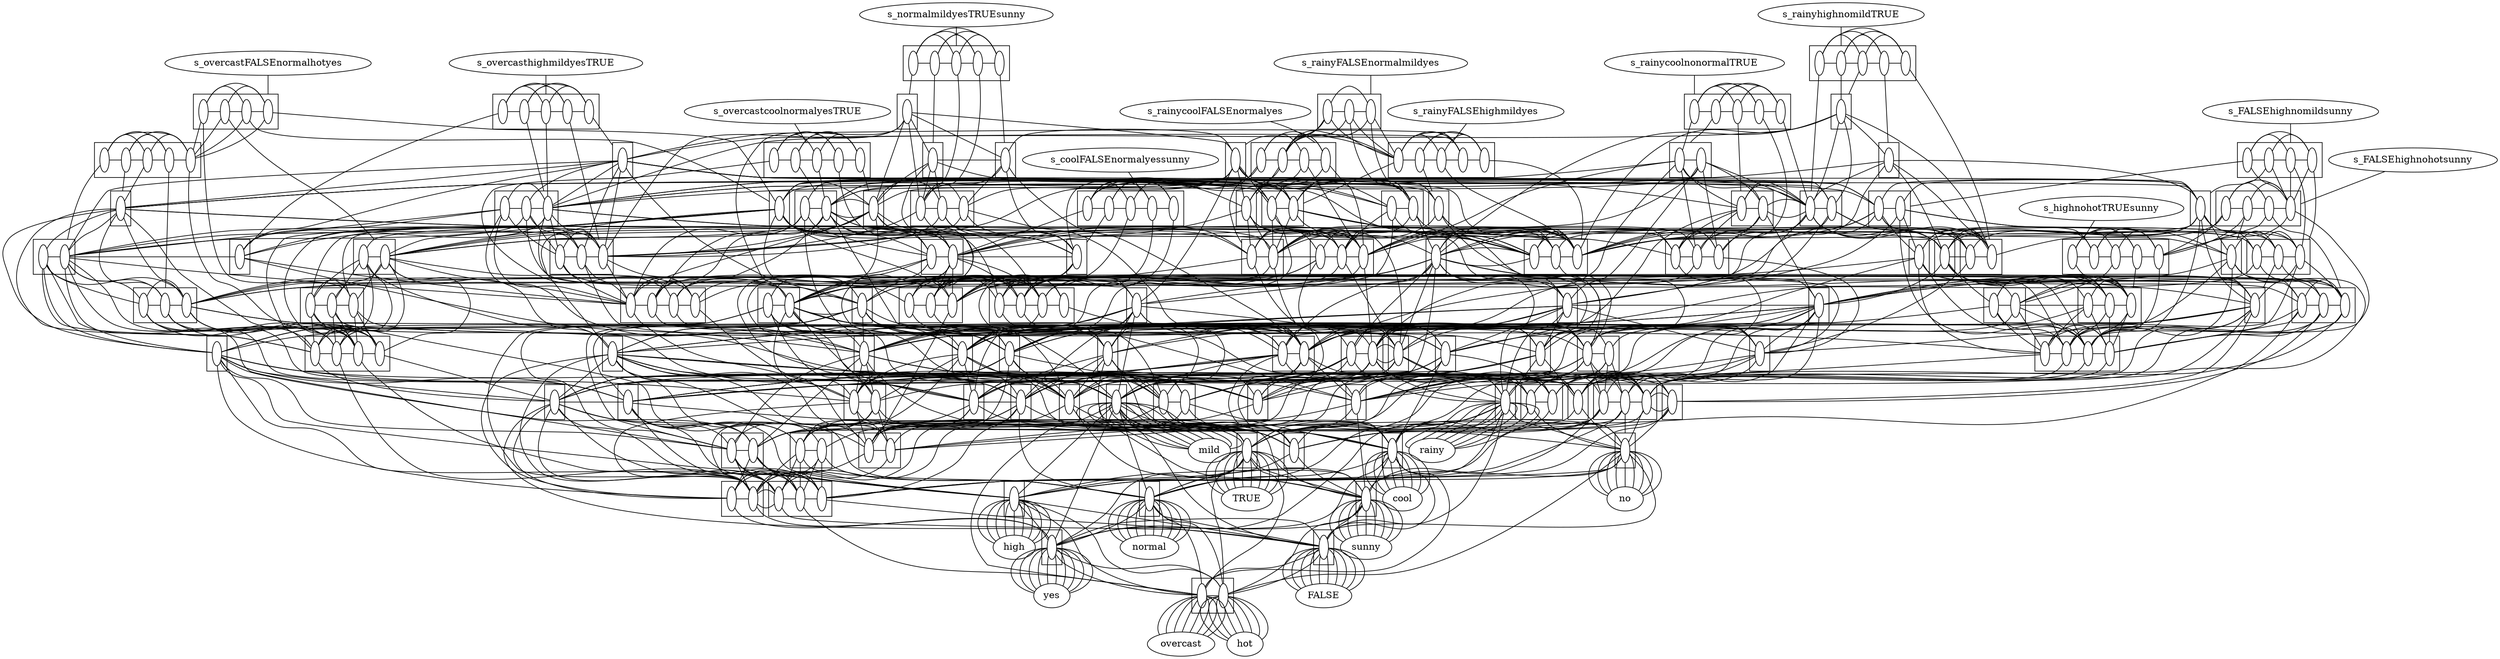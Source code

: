 digraph G {
compound=True;
overcast;
hot;
high;
hot;
sunny;
hot;
no;
hot;
TRUE;
hot;
FALSE;
hot;
yes;
hot;
normal;
hot;
yes;
overcast;
cool;
overcast;
TRUE;
overcast;
mild;
overcast;
high;
overcast;
normal;
overcast;
FALSE;
overcast;
cool;
FALSE;
sunny;
FALSE;
no;
FALSE;
rainy;
FALSE;
high;
FALSE;
mild;
FALSE;
normal;
FALSE;
yes;
FALSE;
cool;
yes;
sunny;
yes;
rainy;
yes;
TRUE;
yes;
mild;
yes;
high;
yes;
normal;
yes;
sunny;
high;
no;
high;
rainy;
high;
TRUE;
high;
mild;
high;
cool;
normal;
sunny;
normal;
no;
normal;
rainy;
normal;
TRUE;
normal;
mild;
normal;
cool;
sunny;
no;
sunny;
mild;
sunny;
TRUE;
sunny;
cool;
no;
rainy;
no;
mild;
no;
TRUE;
no;
cool;
TRUE;
rainy;
TRUE;
mild;
TRUE;
rainy;
cool;
rainy;
mild;
subgraph cluster_overcastFALSEhighhotyes {
s_overcastyesFALSEhigh [label=" ", fillcolor=white, fixedsize=True, width=0.2];
s_yesFALSEhighhot [label=" ", fillcolor=white, fixedsize=True, width=0.2];
s_overcastyeshighhot [label=" ", fillcolor=white, fixedsize=True, width=0.2];
s_overcastFALSEhighhot [label=" ", fillcolor=white, fixedsize=True, width=0.2];
s_overcastyesFALSEhot [label=" ", fillcolor=white, fixedsize=True, width=0.2];
subgraph  {
rank=same;
s_overcastyesFALSEhigh -> s_yesFALSEhighhot  [arrowhead=none, color=black];
s_overcastyesFALSEhigh -> s_overcastyeshighhot  [arrowhead=none, color=black];
s_overcastyesFALSEhigh -> s_overcastFALSEhighhot  [arrowhead=none, color=black];
s_overcastyesFALSEhigh -> s_overcastyesFALSEhot  [arrowhead=none, color=black];
s_yesFALSEhighhot -> s_overcastyeshighhot  [arrowhead=none, color=black];
s_yesFALSEhighhot -> s_overcastFALSEhighhot  [arrowhead=none, color=black];
s_yesFALSEhighhot -> s_overcastyesFALSEhot  [arrowhead=none, color=black];
s_overcastyeshighhot -> s_overcastFALSEhighhot  [arrowhead=none, color=black];
s_overcastyeshighhot -> s_overcastyesFALSEhot  [arrowhead=none, color=black];
s_overcastFALSEhighhot -> s_overcastyesFALSEhot  [arrowhead=none, color=black];
}

}

subgraph cluster_overcastFALSEnormalhotyes {
s_overcastnormalyesFALSE [label=" ", fillcolor=white, fixedsize=True, width=0.2];
s_normalyesFALSEhot [label=" ", fillcolor=white, fixedsize=True, width=0.2];
s_overcastnormalyeshot [label=" ", fillcolor=white, fixedsize=True, width=0.2];
s_overcastnormalFALSEhot [label=" ", fillcolor=white, fixedsize=True, width=0.2];
s_overcastyesFALSEhot [label=" ", fillcolor=white, fixedsize=True, width=0.2];
subgraph  {
rank=same;
s_overcastnormalyesFALSE -> s_normalyesFALSEhot  [arrowhead=none, color=black];
s_overcastnormalyesFALSE -> s_overcastnormalyeshot  [arrowhead=none, color=black];
s_overcastnormalyesFALSE -> s_overcastnormalFALSEhot  [arrowhead=none, color=black];
s_overcastnormalyesFALSE -> s_overcastyesFALSEhot  [arrowhead=none, color=black];
s_normalyesFALSEhot -> s_overcastnormalyeshot  [arrowhead=none, color=black];
s_normalyesFALSEhot -> s_overcastnormalFALSEhot  [arrowhead=none, color=black];
s_normalyesFALSEhot -> s_overcastyesFALSEhot  [arrowhead=none, color=black];
s_overcastnormalyeshot -> s_overcastnormalFALSEhot  [arrowhead=none, color=black];
s_overcastnormalyeshot -> s_overcastyesFALSEhot  [arrowhead=none, color=black];
s_overcastnormalFALSEhot -> s_overcastyesFALSEhot  [arrowhead=none, color=black];
}

}

subgraph cluster_highnohotTRUEsunny {
s_highnoTRUEsunny [label=" ", fillcolor=white, fixedsize=True, width=0.2];
s_highnoTRUEhot [label=" ", fillcolor=white, fixedsize=True, width=0.2];
s_highTRUEsunnyhot [label=" ", fillcolor=white, fixedsize=True, width=0.2];
s_noTRUEsunnyhot [label=" ", fillcolor=white, fixedsize=True, width=0.2];
s_highnosunnyhot [label=" ", fillcolor=white, fixedsize=True, width=0.2];
subgraph  {
rank=same;
s_highnoTRUEsunny -> s_highnoTRUEhot  [arrowhead=none, color=black];
s_highnoTRUEsunny -> s_highTRUEsunnyhot  [arrowhead=none, color=black];
s_highnoTRUEsunny -> s_noTRUEsunnyhot  [arrowhead=none, color=black];
s_highnoTRUEsunny -> s_highnosunnyhot  [arrowhead=none, color=black];
s_highnoTRUEhot -> s_highTRUEsunnyhot  [arrowhead=none, color=black];
s_highnoTRUEhot -> s_noTRUEsunnyhot  [arrowhead=none, color=black];
s_highnoTRUEhot -> s_highnosunnyhot  [arrowhead=none, color=black];
s_highTRUEsunnyhot -> s_noTRUEsunnyhot  [arrowhead=none, color=black];
s_highTRUEsunnyhot -> s_highnosunnyhot  [arrowhead=none, color=black];
s_noTRUEsunnyhot -> s_highnosunnyhot  [arrowhead=none, color=black];
}

}

subgraph cluster_FALSEhighnohotsunny {
s_noFALSEhighsunny [label=" ", fillcolor=white, fixedsize=True, width=0.2];
s_noFALSEhighhot [label=" ", fillcolor=white, fixedsize=True, width=0.2];
s_highFALSEsunnyhot [label=" ", fillcolor=white, fixedsize=True, width=0.2];
s_noFALSEsunnyhot [label=" ", fillcolor=white, fixedsize=True, width=0.2];
s_highnosunnyhot [label=" ", fillcolor=white, fixedsize=True, width=0.2];
subgraph  {
rank=same;
s_noFALSEhighsunny -> s_noFALSEhighhot  [arrowhead=none, color=black];
s_noFALSEhighsunny -> s_highFALSEsunnyhot  [arrowhead=none, color=black];
s_noFALSEhighsunny -> s_noFALSEsunnyhot  [arrowhead=none, color=black];
s_noFALSEhighsunny -> s_highnosunnyhot  [arrowhead=none, color=black];
s_noFALSEhighhot -> s_highFALSEsunnyhot  [arrowhead=none, color=black];
s_noFALSEhighhot -> s_noFALSEsunnyhot  [arrowhead=none, color=black];
s_noFALSEhighhot -> s_highnosunnyhot  [arrowhead=none, color=black];
s_highFALSEsunnyhot -> s_noFALSEsunnyhot  [arrowhead=none, color=black];
s_highFALSEsunnyhot -> s_highnosunnyhot  [arrowhead=none, color=black];
s_noFALSEsunnyhot -> s_highnosunnyhot  [arrowhead=none, color=black];
}

}

subgraph cluster_overcastcoolnormalyesTRUE {
s_normalyescoolTRUE [label=" ", fillcolor=white, fixedsize=True, width=0.2];
s_overcastnormalyesTRUE [label=" ", fillcolor=white, fixedsize=True, width=0.2];
s_overcastnormalcoolTRUE [label=" ", fillcolor=white, fixedsize=True, width=0.2];
s_overcastnormalyescool [label=" ", fillcolor=white, fixedsize=True, width=0.2];
s_overcastyescoolTRUE [label=" ", fillcolor=white, fixedsize=True, width=0.2];
subgraph  {
rank=same;
s_normalyescoolTRUE -> s_overcastnormalyesTRUE  [arrowhead=none, color=black];
s_normalyescoolTRUE -> s_overcastnormalcoolTRUE  [arrowhead=none, color=black];
s_normalyescoolTRUE -> s_overcastnormalyescool  [arrowhead=none, color=black];
s_normalyescoolTRUE -> s_overcastyescoolTRUE  [arrowhead=none, color=black];
s_overcastnormalyesTRUE -> s_overcastnormalcoolTRUE  [arrowhead=none, color=black];
s_overcastnormalyesTRUE -> s_overcastnormalyescool  [arrowhead=none, color=black];
s_overcastnormalyesTRUE -> s_overcastyescoolTRUE  [arrowhead=none, color=black];
s_overcastnormalcoolTRUE -> s_overcastnormalyescool  [arrowhead=none, color=black];
s_overcastnormalcoolTRUE -> s_overcastyescoolTRUE  [arrowhead=none, color=black];
s_overcastnormalyescool -> s_overcastyescoolTRUE  [arrowhead=none, color=black];
}

}

subgraph cluster_overcasthighmildyesTRUE {
s_highmildyesTRUE [label=" ", fillcolor=white, fixedsize=True, width=0.2];
s_overcastmildyeshigh [label=" ", fillcolor=white, fixedsize=True, width=0.2];
s_overcastyeshighTRUE [label=" ", fillcolor=white, fixedsize=True, width=0.2];
s_overcastmildhighTRUE [label=" ", fillcolor=white, fixedsize=True, width=0.2];
s_overcastmildyesTRUE [label=" ", fillcolor=white, fixedsize=True, width=0.2];
subgraph  {
rank=same;
s_highmildyesTRUE -> s_overcastmildyeshigh  [arrowhead=none, color=black];
s_highmildyesTRUE -> s_overcastyeshighTRUE  [arrowhead=none, color=black];
s_highmildyesTRUE -> s_overcastmildhighTRUE  [arrowhead=none, color=black];
s_highmildyesTRUE -> s_overcastmildyesTRUE  [arrowhead=none, color=black];
s_overcastmildyeshigh -> s_overcastyeshighTRUE  [arrowhead=none, color=black];
s_overcastmildyeshigh -> s_overcastmildhighTRUE  [arrowhead=none, color=black];
s_overcastmildyeshigh -> s_overcastmildyesTRUE  [arrowhead=none, color=black];
s_overcastyeshighTRUE -> s_overcastmildhighTRUE  [arrowhead=none, color=black];
s_overcastyeshighTRUE -> s_overcastmildyesTRUE  [arrowhead=none, color=black];
s_overcastmildhighTRUE -> s_overcastmildyesTRUE  [arrowhead=none, color=black];
}

}

subgraph cluster_coolFALSEnormalyessunny {
s_normalyescoolsunny [label=" ", fillcolor=white, fixedsize=True, width=0.2];
s_normalyesFALSEsunny [label=" ", fillcolor=white, fixedsize=True, width=0.2];
s_normalyescoolFALSE [label=" ", fillcolor=white, fixedsize=True, width=0.2];
s_FALSEyescoolsunny [label=" ", fillcolor=white, fixedsize=True, width=0.2];
s_normalcoolFALSEsunny [label=" ", fillcolor=white, fixedsize=True, width=0.2];
subgraph  {
rank=same;
s_normalyescoolsunny -> s_normalyesFALSEsunny  [arrowhead=none, color=black];
s_normalyescoolsunny -> s_normalyescoolFALSE  [arrowhead=none, color=black];
s_normalyescoolsunny -> s_FALSEyescoolsunny  [arrowhead=none, color=black];
s_normalyescoolsunny -> s_normalcoolFALSEsunny  [arrowhead=none, color=black];
s_normalyesFALSEsunny -> s_normalyescoolFALSE  [arrowhead=none, color=black];
s_normalyesFALSEsunny -> s_FALSEyescoolsunny  [arrowhead=none, color=black];
s_normalyesFALSEsunny -> s_normalcoolFALSEsunny  [arrowhead=none, color=black];
s_normalyescoolFALSE -> s_FALSEyescoolsunny  [arrowhead=none, color=black];
s_normalyescoolFALSE -> s_normalcoolFALSEsunny  [arrowhead=none, color=black];
s_FALSEyescoolsunny -> s_normalcoolFALSEsunny  [arrowhead=none, color=black];
}

}

subgraph cluster_rainycoolFALSEnormalyes {
s_yesnormalrainycool [label=" ", fillcolor=white, fixedsize=True, width=0.2];
s_yesnormalrainyFALSE [label=" ", fillcolor=white, fixedsize=True, width=0.2];
s_normalyescoolFALSE [label=" ", fillcolor=white, fixedsize=True, width=0.2];
s_yesrainycoolFALSE [label=" ", fillcolor=white, fixedsize=True, width=0.2];
s_normalrainycoolFALSE [label=" ", fillcolor=white, fixedsize=True, width=0.2];
subgraph  {
rank=same;
s_yesnormalrainycool -> s_yesnormalrainyFALSE  [arrowhead=none, color=black];
s_yesnormalrainycool -> s_normalyescoolFALSE  [arrowhead=none, color=black];
s_yesnormalrainycool -> s_yesrainycoolFALSE  [arrowhead=none, color=black];
s_yesnormalrainycool -> s_normalrainycoolFALSE  [arrowhead=none, color=black];
s_yesnormalrainyFALSE -> s_normalyescoolFALSE  [arrowhead=none, color=black];
s_yesnormalrainyFALSE -> s_yesrainycoolFALSE  [arrowhead=none, color=black];
s_yesnormalrainyFALSE -> s_normalrainycoolFALSE  [arrowhead=none, color=black];
s_normalyescoolFALSE -> s_yesrainycoolFALSE  [arrowhead=none, color=black];
s_normalyescoolFALSE -> s_normalrainycoolFALSE  [arrowhead=none, color=black];
s_yesrainycoolFALSE -> s_normalrainycoolFALSE  [arrowhead=none, color=black];
}

}

subgraph cluster_FALSEhighnomildsunny {
s_mildnohighsunny [label=" ", fillcolor=white, fixedsize=True, width=0.2];
s_mildFALSEhighno [label=" ", fillcolor=white, fixedsize=True, width=0.2];
s_mildFALSEhighsunny [label=" ", fillcolor=white, fixedsize=True, width=0.2];
s_noFALSEhighsunny [label=" ", fillcolor=white, fixedsize=True, width=0.2];
s_mildnoFALSEsunny [label=" ", fillcolor=white, fixedsize=True, width=0.2];
subgraph  {
rank=same;
s_mildnohighsunny -> s_mildFALSEhighno  [arrowhead=none, color=black];
s_mildnohighsunny -> s_mildFALSEhighsunny  [arrowhead=none, color=black];
s_mildnohighsunny -> s_noFALSEhighsunny  [arrowhead=none, color=black];
s_mildnohighsunny -> s_mildnoFALSEsunny  [arrowhead=none, color=black];
s_mildFALSEhighno -> s_mildFALSEhighsunny  [arrowhead=none, color=black];
s_mildFALSEhighno -> s_noFALSEhighsunny  [arrowhead=none, color=black];
s_mildFALSEhighno -> s_mildnoFALSEsunny  [arrowhead=none, color=black];
s_mildFALSEhighsunny -> s_noFALSEhighsunny  [arrowhead=none, color=black];
s_mildFALSEhighsunny -> s_mildnoFALSEsunny  [arrowhead=none, color=black];
s_noFALSEhighsunny -> s_mildnoFALSEsunny  [arrowhead=none, color=black];
}

}

subgraph cluster_rainyFALSEhighmildyes {
s_mildrainyhighyes [label=" ", fillcolor=white, fixedsize=True, width=0.2];
s_mildyesFALSEhigh [label=" ", fillcolor=white, fixedsize=True, width=0.2];
s_yesrainyFALSEhigh [label=" ", fillcolor=white, fixedsize=True, width=0.2];
s_mildrainyFALSEyes [label=" ", fillcolor=white, fixedsize=True, width=0.2];
s_mildrainyFALSEhigh [label=" ", fillcolor=white, fixedsize=True, width=0.2];
subgraph  {
rank=same;
s_mildrainyhighyes -> s_mildyesFALSEhigh  [arrowhead=none, color=black];
s_mildrainyhighyes -> s_yesrainyFALSEhigh  [arrowhead=none, color=black];
s_mildrainyhighyes -> s_mildrainyFALSEyes  [arrowhead=none, color=black];
s_mildrainyhighyes -> s_mildrainyFALSEhigh  [arrowhead=none, color=black];
s_mildyesFALSEhigh -> s_yesrainyFALSEhigh  [arrowhead=none, color=black];
s_mildyesFALSEhigh -> s_mildrainyFALSEyes  [arrowhead=none, color=black];
s_mildyesFALSEhigh -> s_mildrainyFALSEhigh  [arrowhead=none, color=black];
s_yesrainyFALSEhigh -> s_mildrainyFALSEyes  [arrowhead=none, color=black];
s_yesrainyFALSEhigh -> s_mildrainyFALSEhigh  [arrowhead=none, color=black];
s_mildrainyFALSEyes -> s_mildrainyFALSEhigh  [arrowhead=none, color=black];
}

}

subgraph cluster_rainyFALSEnormalmildyes {
s_mildnormalrainyyes [label=" ", fillcolor=white, fixedsize=True, width=0.2];
s_mildnormalyesFALSE [label=" ", fillcolor=white, fixedsize=True, width=0.2];
s_yesnormalrainyFALSE [label=" ", fillcolor=white, fixedsize=True, width=0.2];
s_mildrainyFALSEyes [label=" ", fillcolor=white, fixedsize=True, width=0.2];
s_mildnormalrainyFALSE [label=" ", fillcolor=white, fixedsize=True, width=0.2];
subgraph  {
rank=same;
s_mildnormalrainyyes -> s_mildnormalyesFALSE  [arrowhead=none, color=black];
s_mildnormalrainyyes -> s_yesnormalrainyFALSE  [arrowhead=none, color=black];
s_mildnormalrainyyes -> s_mildrainyFALSEyes  [arrowhead=none, color=black];
s_mildnormalrainyyes -> s_mildnormalrainyFALSE  [arrowhead=none, color=black];
s_mildnormalyesFALSE -> s_yesnormalrainyFALSE  [arrowhead=none, color=black];
s_mildnormalyesFALSE -> s_mildrainyFALSEyes  [arrowhead=none, color=black];
s_mildnormalyesFALSE -> s_mildnormalrainyFALSE  [arrowhead=none, color=black];
s_yesnormalrainyFALSE -> s_mildrainyFALSEyes  [arrowhead=none, color=black];
s_yesnormalrainyFALSE -> s_mildnormalrainyFALSE  [arrowhead=none, color=black];
s_mildrainyFALSEyes -> s_mildnormalrainyFALSE  [arrowhead=none, color=black];
}

}

subgraph cluster_normalmildyesTRUEsunny {
s_mildnormalTRUEsunny [label=" ", fillcolor=white, fixedsize=True, width=0.2];
s_mildnormalyesTRUE [label=" ", fillcolor=white, fixedsize=True, width=0.2];
s_normalyesTRUEsunny [label=" ", fillcolor=white, fixedsize=True, width=0.2];
s_mildnormalyessunny [label=" ", fillcolor=white, fixedsize=True, width=0.2];
s_mildyesTRUEsunny [label=" ", fillcolor=white, fixedsize=True, width=0.2];
subgraph  {
rank=same;
s_mildnormalTRUEsunny -> s_mildnormalyesTRUE  [arrowhead=none, color=black];
s_mildnormalTRUEsunny -> s_normalyesTRUEsunny  [arrowhead=none, color=black];
s_mildnormalTRUEsunny -> s_mildnormalyessunny  [arrowhead=none, color=black];
s_mildnormalTRUEsunny -> s_mildyesTRUEsunny  [arrowhead=none, color=black];
s_mildnormalyesTRUE -> s_normalyesTRUEsunny  [arrowhead=none, color=black];
s_mildnormalyesTRUE -> s_mildnormalyessunny  [arrowhead=none, color=black];
s_mildnormalyesTRUE -> s_mildyesTRUEsunny  [arrowhead=none, color=black];
s_normalyesTRUEsunny -> s_mildnormalyessunny  [arrowhead=none, color=black];
s_normalyesTRUEsunny -> s_mildyesTRUEsunny  [arrowhead=none, color=black];
s_mildnormalyessunny -> s_mildyesTRUEsunny  [arrowhead=none, color=black];
}

}

subgraph cluster_rainyhighnomildTRUE {
s_mildrainyTRUEno [label=" ", fillcolor=white, fixedsize=True, width=0.2];
s_highmildrainyTRUE [label=" ", fillcolor=white, fixedsize=True, width=0.2];
s_highmildTRUEno [label=" ", fillcolor=white, fixedsize=True, width=0.2];
s_rainyTRUEhighno [label=" ", fillcolor=white, fixedsize=True, width=0.2];
s_mildrainyhighno [label=" ", fillcolor=white, fixedsize=True, width=0.2];
subgraph  {
rank=same;
s_mildrainyTRUEno -> s_highmildrainyTRUE  [arrowhead=none, color=black];
s_mildrainyTRUEno -> s_highmildTRUEno  [arrowhead=none, color=black];
s_mildrainyTRUEno -> s_rainyTRUEhighno  [arrowhead=none, color=black];
s_mildrainyTRUEno -> s_mildrainyhighno  [arrowhead=none, color=black];
s_highmildrainyTRUE -> s_highmildTRUEno  [arrowhead=none, color=black];
s_highmildrainyTRUE -> s_rainyTRUEhighno  [arrowhead=none, color=black];
s_highmildrainyTRUE -> s_mildrainyhighno  [arrowhead=none, color=black];
s_highmildTRUEno -> s_rainyTRUEhighno  [arrowhead=none, color=black];
s_highmildTRUEno -> s_mildrainyhighno  [arrowhead=none, color=black];
s_rainyTRUEhighno -> s_mildrainyhighno  [arrowhead=none, color=black];
}

}

subgraph cluster_rainycoolnonormalTRUE {
s_rainycoolTRUEno [label=" ", fillcolor=white, fixedsize=True, width=0.2];
s_normalrainyTRUEno [label=" ", fillcolor=white, fixedsize=True, width=0.2];
s_normalrainycoolTRUE [label=" ", fillcolor=white, fixedsize=True, width=0.2];
s_normalcoolTRUEno [label=" ", fillcolor=white, fixedsize=True, width=0.2];
s_normalrainycoolno [label=" ", fillcolor=white, fixedsize=True, width=0.2];
subgraph  {
rank=same;
s_rainycoolTRUEno -> s_normalrainyTRUEno  [arrowhead=none, color=black];
s_rainycoolTRUEno -> s_normalrainycoolTRUE  [arrowhead=none, color=black];
s_rainycoolTRUEno -> s_normalcoolTRUEno  [arrowhead=none, color=black];
s_rainycoolTRUEno -> s_normalrainycoolno  [arrowhead=none, color=black];
s_normalrainyTRUEno -> s_normalrainycoolTRUE  [arrowhead=none, color=black];
s_normalrainyTRUEno -> s_normalcoolTRUEno  [arrowhead=none, color=black];
s_normalrainyTRUEno -> s_normalrainycoolno  [arrowhead=none, color=black];
s_normalrainycoolTRUE -> s_normalcoolTRUEno  [arrowhead=none, color=black];
s_normalrainycoolTRUE -> s_normalrainycoolno  [arrowhead=none, color=black];
s_normalcoolTRUEno -> s_normalrainycoolno  [arrowhead=none, color=black];
}

}

subgraph cluster_overcastyesFALSEhot {
s_overcastyesFALSE [label=" ", fillcolor=white, fixedsize=True, width=0.2];
s_yesFALSEhot [label=" ", fillcolor=white, fixedsize=True, width=0.2];
s_overcastyeshot [label=" ", fillcolor=white, fixedsize=True, width=0.2];
s_overcastFALSEhot [label=" ", fillcolor=white, fixedsize=True, width=0.2];
subgraph  {
rank=same;
s_overcastyesFALSE -> s_yesFALSEhot  [arrowhead=none, color=black];
s_overcastyesFALSE -> s_overcastyeshot  [arrowhead=none, color=black];
s_overcastyesFALSE -> s_overcastFALSEhot  [arrowhead=none, color=black];
s_yesFALSEhot -> s_overcastyeshot  [arrowhead=none, color=black];
s_yesFALSEhot -> s_overcastFALSEhot  [arrowhead=none, color=black];
s_overcastyeshot -> s_overcastFALSEhot  [arrowhead=none, color=black];
}

}

subgraph cluster_overcastFALSEhighhot {
s_overcastFALSEhigh [label=" ", fillcolor=white, fixedsize=True, width=0.2];
s_FALSEhighhot [label=" ", fillcolor=white, fixedsize=True, width=0.2];
s_overcasthighhot [label=" ", fillcolor=white, fixedsize=True, width=0.2];
s_overcastFALSEhot [label=" ", fillcolor=white, fixedsize=True, width=0.2];
subgraph  {
rank=same;
s_overcastFALSEhigh -> s_FALSEhighhot  [arrowhead=none, color=black];
s_overcastFALSEhigh -> s_overcasthighhot  [arrowhead=none, color=black];
s_overcastFALSEhigh -> s_overcastFALSEhot  [arrowhead=none, color=black];
s_FALSEhighhot -> s_overcasthighhot  [arrowhead=none, color=black];
s_FALSEhighhot -> s_overcastFALSEhot  [arrowhead=none, color=black];
s_overcasthighhot -> s_overcastFALSEhot  [arrowhead=none, color=black];
}

}

subgraph cluster_overcastyeshighhot {
s_overcastyeshigh [label=" ", fillcolor=white, fixedsize=True, width=0.2];
s_yeshighhot [label=" ", fillcolor=white, fixedsize=True, width=0.2];
s_overcasthighhot [label=" ", fillcolor=white, fixedsize=True, width=0.2];
s_overcastyeshot [label=" ", fillcolor=white, fixedsize=True, width=0.2];
subgraph  {
rank=same;
s_overcastyeshigh -> s_yeshighhot  [arrowhead=none, color=black];
s_overcastyeshigh -> s_overcasthighhot  [arrowhead=none, color=black];
s_overcastyeshigh -> s_overcastyeshot  [arrowhead=none, color=black];
s_yeshighhot -> s_overcasthighhot  [arrowhead=none, color=black];
s_yeshighhot -> s_overcastyeshot  [arrowhead=none, color=black];
s_overcasthighhot -> s_overcastyeshot  [arrowhead=none, color=black];
}

}

subgraph cluster_overcastnormalFALSEhot {
s_overcastnormalFALSE [label=" ", fillcolor=white, fixedsize=True, width=0.2];
s_normalFALSEhot [label=" ", fillcolor=white, fixedsize=True, width=0.2];
s_overcastnormalhot [label=" ", fillcolor=white, fixedsize=True, width=0.2];
s_overcastFALSEhot [label=" ", fillcolor=white, fixedsize=True, width=0.2];
subgraph  {
rank=same;
s_overcastnormalFALSE -> s_normalFALSEhot  [arrowhead=none, color=black];
s_overcastnormalFALSE -> s_overcastnormalhot  [arrowhead=none, color=black];
s_overcastnormalFALSE -> s_overcastFALSEhot  [arrowhead=none, color=black];
s_normalFALSEhot -> s_overcastnormalhot  [arrowhead=none, color=black];
s_normalFALSEhot -> s_overcastFALSEhot  [arrowhead=none, color=black];
s_overcastnormalhot -> s_overcastFALSEhot  [arrowhead=none, color=black];
}

}

subgraph cluster_overcastnormalyeshot {
s_overcastnormalyes [label=" ", fillcolor=white, fixedsize=True, width=0.2];
s_normalyeshot [label=" ", fillcolor=white, fixedsize=True, width=0.2];
s_overcastnormalhot [label=" ", fillcolor=white, fixedsize=True, width=0.2];
s_overcastyeshot [label=" ", fillcolor=white, fixedsize=True, width=0.2];
subgraph  {
rank=same;
s_overcastnormalyes -> s_normalyeshot  [arrowhead=none, color=black];
s_overcastnormalyes -> s_overcastnormalhot  [arrowhead=none, color=black];
s_overcastnormalyes -> s_overcastyeshot  [arrowhead=none, color=black];
s_normalyeshot -> s_overcastnormalhot  [arrowhead=none, color=black];
s_normalyeshot -> s_overcastyeshot  [arrowhead=none, color=black];
s_overcastnormalhot -> s_overcastyeshot  [arrowhead=none, color=black];
}

}

subgraph cluster_highnosunnyhot {
s_nohighsunny [label=" ", fillcolor=white, fixedsize=True, width=0.2];
s_nohighhot [label=" ", fillcolor=white, fixedsize=True, width=0.2];
s_highsunnyhot [label=" ", fillcolor=white, fixedsize=True, width=0.2];
s_nosunnyhot [label=" ", fillcolor=white, fixedsize=True, width=0.2];
subgraph  {
rank=same;
s_nohighsunny -> s_nohighhot  [arrowhead=none, color=black];
s_nohighsunny -> s_highsunnyhot  [arrowhead=none, color=black];
s_nohighsunny -> s_nosunnyhot  [arrowhead=none, color=black];
s_nohighhot -> s_highsunnyhot  [arrowhead=none, color=black];
s_nohighhot -> s_nosunnyhot  [arrowhead=none, color=black];
s_highsunnyhot -> s_nosunnyhot  [arrowhead=none, color=black];
}

}

subgraph cluster_noTRUEsunnyhot {
s_noTRUEsunny [label=" ", fillcolor=white, fixedsize=True, width=0.2];
s_noTRUEhot [label=" ", fillcolor=white, fixedsize=True, width=0.2];
s_TRUEsunnyhot [label=" ", fillcolor=white, fixedsize=True, width=0.2];
s_nosunnyhot [label=" ", fillcolor=white, fixedsize=True, width=0.2];
subgraph  {
rank=same;
s_noTRUEsunny -> s_noTRUEhot  [arrowhead=none, color=black];
s_noTRUEsunny -> s_TRUEsunnyhot  [arrowhead=none, color=black];
s_noTRUEsunny -> s_nosunnyhot  [arrowhead=none, color=black];
s_noTRUEhot -> s_TRUEsunnyhot  [arrowhead=none, color=black];
s_noTRUEhot -> s_nosunnyhot  [arrowhead=none, color=black];
s_TRUEsunnyhot -> s_nosunnyhot  [arrowhead=none, color=black];
}

}

subgraph cluster_highTRUEsunnyhot {
s_highTRUEsunny [label=" ", fillcolor=white, fixedsize=True, width=0.2];
s_highTRUEhot [label=" ", fillcolor=white, fixedsize=True, width=0.2];
s_TRUEsunnyhot [label=" ", fillcolor=white, fixedsize=True, width=0.2];
s_highsunnyhot [label=" ", fillcolor=white, fixedsize=True, width=0.2];
subgraph  {
rank=same;
s_highTRUEsunny -> s_highTRUEhot  [arrowhead=none, color=black];
s_highTRUEsunny -> s_TRUEsunnyhot  [arrowhead=none, color=black];
s_highTRUEsunny -> s_highsunnyhot  [arrowhead=none, color=black];
s_highTRUEhot -> s_TRUEsunnyhot  [arrowhead=none, color=black];
s_highTRUEhot -> s_highsunnyhot  [arrowhead=none, color=black];
s_TRUEsunnyhot -> s_highsunnyhot  [arrowhead=none, color=black];
}

}

subgraph cluster_noFALSEsunnyhot {
s_noFALSEsunny [label=" ", fillcolor=white, fixedsize=True, width=0.2];
s_noFALSEhot [label=" ", fillcolor=white, fixedsize=True, width=0.2];
s_FALSEsunnyhot [label=" ", fillcolor=white, fixedsize=True, width=0.2];
s_nosunnyhot [label=" ", fillcolor=white, fixedsize=True, width=0.2];
subgraph  {
rank=same;
s_noFALSEsunny -> s_noFALSEhot  [arrowhead=none, color=black];
s_noFALSEsunny -> s_FALSEsunnyhot  [arrowhead=none, color=black];
s_noFALSEsunny -> s_nosunnyhot  [arrowhead=none, color=black];
s_noFALSEhot -> s_FALSEsunnyhot  [arrowhead=none, color=black];
s_noFALSEhot -> s_nosunnyhot  [arrowhead=none, color=black];
s_FALSEsunnyhot -> s_nosunnyhot  [arrowhead=none, color=black];
}

}

subgraph cluster_highFALSEsunnyhot {
s_FALSEhighsunny [label=" ", fillcolor=white, fixedsize=True, width=0.2];
s_FALSEhighhot [label=" ", fillcolor=white, fixedsize=True, width=0.2];
s_FALSEsunnyhot [label=" ", fillcolor=white, fixedsize=True, width=0.2];
s_highsunnyhot [label=" ", fillcolor=white, fixedsize=True, width=0.2];
subgraph  {
rank=same;
s_FALSEhighsunny -> s_FALSEhighhot  [arrowhead=none, color=black];
s_FALSEhighsunny -> s_FALSEsunnyhot  [arrowhead=none, color=black];
s_FALSEhighsunny -> s_highsunnyhot  [arrowhead=none, color=black];
s_FALSEhighhot -> s_FALSEsunnyhot  [arrowhead=none, color=black];
s_FALSEhighhot -> s_highsunnyhot  [arrowhead=none, color=black];
s_FALSEsunnyhot -> s_highsunnyhot  [arrowhead=none, color=black];
}

}

subgraph cluster_highnoTRUEhot {
s_highTRUEno [label=" ", fillcolor=white, fixedsize=True, width=0.2];
s_highTRUEhot [label=" ", fillcolor=white, fixedsize=True, width=0.2];
s_nohighhot [label=" ", fillcolor=white, fixedsize=True, width=0.2];
s_noTRUEhot [label=" ", fillcolor=white, fixedsize=True, width=0.2];
subgraph  {
rank=same;
s_highTRUEno -> s_highTRUEhot  [arrowhead=none, color=black];
s_highTRUEno -> s_nohighhot  [arrowhead=none, color=black];
s_highTRUEno -> s_noTRUEhot  [arrowhead=none, color=black];
s_highTRUEhot -> s_nohighhot  [arrowhead=none, color=black];
s_highTRUEhot -> s_noTRUEhot  [arrowhead=none, color=black];
s_nohighhot -> s_noTRUEhot  [arrowhead=none, color=black];
}

}

subgraph cluster_noFALSEhighhot {
s_FALSEhighno [label=" ", fillcolor=white, fixedsize=True, width=0.2];
s_noFALSEhot [label=" ", fillcolor=white, fixedsize=True, width=0.2];
s_nohighhot [label=" ", fillcolor=white, fixedsize=True, width=0.2];
s_FALSEhighhot [label=" ", fillcolor=white, fixedsize=True, width=0.2];
subgraph  {
rank=same;
s_FALSEhighno -> s_noFALSEhot  [arrowhead=none, color=black];
s_FALSEhighno -> s_nohighhot  [arrowhead=none, color=black];
s_FALSEhighno -> s_FALSEhighhot  [arrowhead=none, color=black];
s_noFALSEhot -> s_nohighhot  [arrowhead=none, color=black];
s_noFALSEhot -> s_FALSEhighhot  [arrowhead=none, color=black];
s_nohighhot -> s_FALSEhighhot  [arrowhead=none, color=black];
}

}

subgraph cluster_yesFALSEhighhot {
s_yesFALSEhigh [label=" ", fillcolor=white, fixedsize=True, width=0.2];
s_yesFALSEhot [label=" ", fillcolor=white, fixedsize=True, width=0.2];
s_yeshighhot [label=" ", fillcolor=white, fixedsize=True, width=0.2];
s_FALSEhighhot [label=" ", fillcolor=white, fixedsize=True, width=0.2];
subgraph  {
rank=same;
s_yesFALSEhigh -> s_yesFALSEhot  [arrowhead=none, color=black];
s_yesFALSEhigh -> s_yeshighhot  [arrowhead=none, color=black];
s_yesFALSEhigh -> s_FALSEhighhot  [arrowhead=none, color=black];
s_yesFALSEhot -> s_yeshighhot  [arrowhead=none, color=black];
s_yesFALSEhot -> s_FALSEhighhot  [arrowhead=none, color=black];
s_yeshighhot -> s_FALSEhighhot  [arrowhead=none, color=black];
}

}

subgraph cluster_normalyesFALSEhot {
s_normalyesFALSE [label=" ", fillcolor=white, fixedsize=True, width=0.2];
s_normalyeshot [label=" ", fillcolor=white, fixedsize=True, width=0.2];
s_normalFALSEhot [label=" ", fillcolor=white, fixedsize=True, width=0.2];
s_yesFALSEhot [label=" ", fillcolor=white, fixedsize=True, width=0.2];
subgraph  {
rank=same;
s_normalyesFALSE -> s_normalyeshot  [arrowhead=none, color=black];
s_normalyesFALSE -> s_normalFALSEhot  [arrowhead=none, color=black];
s_normalyesFALSE -> s_yesFALSEhot  [arrowhead=none, color=black];
s_normalyeshot -> s_normalFALSEhot  [arrowhead=none, color=black];
s_normalyeshot -> s_yesFALSEhot  [arrowhead=none, color=black];
s_normalFALSEhot -> s_yesFALSEhot  [arrowhead=none, color=black];
}

}

subgraph cluster_overcastyescoolTRUE {
s_yescoolTRUE [label=" ", fillcolor=white, fixedsize=True, width=0.2];
s_overcastcoolTRUE [label=" ", fillcolor=white, fixedsize=True, width=0.2];
s_overcastyesTRUE [label=" ", fillcolor=white, fixedsize=True, width=0.2];
s_overcastyescool [label=" ", fillcolor=white, fixedsize=True, width=0.2];
subgraph  {
rank=same;
s_yescoolTRUE -> s_overcastcoolTRUE  [arrowhead=none, color=black];
s_yescoolTRUE -> s_overcastyesTRUE  [arrowhead=none, color=black];
s_yescoolTRUE -> s_overcastyescool  [arrowhead=none, color=black];
s_overcastcoolTRUE -> s_overcastyesTRUE  [arrowhead=none, color=black];
s_overcastcoolTRUE -> s_overcastyescool  [arrowhead=none, color=black];
s_overcastyesTRUE -> s_overcastyescool  [arrowhead=none, color=black];
}

}

subgraph cluster_overcastnormalyescool {
s_normalyescool [label=" ", fillcolor=white, fixedsize=True, width=0.2];
s_overcastnormalyes [label=" ", fillcolor=white, fixedsize=True, width=0.2];
s_overcastnormalcool [label=" ", fillcolor=white, fixedsize=True, width=0.2];
s_overcastyescool [label=" ", fillcolor=white, fixedsize=True, width=0.2];
subgraph  {
rank=same;
s_normalyescool -> s_overcastnormalyes  [arrowhead=none, color=black];
s_normalyescool -> s_overcastnormalcool  [arrowhead=none, color=black];
s_normalyescool -> s_overcastyescool  [arrowhead=none, color=black];
s_overcastnormalyes -> s_overcastnormalcool  [arrowhead=none, color=black];
s_overcastnormalyes -> s_overcastyescool  [arrowhead=none, color=black];
s_overcastnormalcool -> s_overcastyescool  [arrowhead=none, color=black];
}

}

subgraph cluster_overcastnormalcoolTRUE {
s_normalcoolTRUE [label=" ", fillcolor=white, fixedsize=True, width=0.2];
s_overcastnormalTRUE [label=" ", fillcolor=white, fixedsize=True, width=0.2];
s_overcastnormalcool [label=" ", fillcolor=white, fixedsize=True, width=0.2];
s_overcastcoolTRUE [label=" ", fillcolor=white, fixedsize=True, width=0.2];
subgraph  {
rank=same;
s_normalcoolTRUE -> s_overcastnormalTRUE  [arrowhead=none, color=black];
s_normalcoolTRUE -> s_overcastnormalcool  [arrowhead=none, color=black];
s_normalcoolTRUE -> s_overcastcoolTRUE  [arrowhead=none, color=black];
s_overcastnormalTRUE -> s_overcastnormalcool  [arrowhead=none, color=black];
s_overcastnormalTRUE -> s_overcastcoolTRUE  [arrowhead=none, color=black];
s_overcastnormalcool -> s_overcastcoolTRUE  [arrowhead=none, color=black];
}

}

subgraph cluster_overcastmildyesTRUE {
s_mildyesTRUE [label=" ", fillcolor=white, fixedsize=True, width=0.2];
s_overcastmildyes [label=" ", fillcolor=white, fixedsize=True, width=0.2];
s_overcastmildTRUE [label=" ", fillcolor=white, fixedsize=True, width=0.2];
s_overcastyesTRUE [label=" ", fillcolor=white, fixedsize=True, width=0.2];
subgraph  {
rank=same;
s_mildyesTRUE -> s_overcastmildyes  [arrowhead=none, color=black];
s_mildyesTRUE -> s_overcastmildTRUE  [arrowhead=none, color=black];
s_mildyesTRUE -> s_overcastyesTRUE  [arrowhead=none, color=black];
s_overcastmildyes -> s_overcastmildTRUE  [arrowhead=none, color=black];
s_overcastmildyes -> s_overcastyesTRUE  [arrowhead=none, color=black];
s_overcastmildTRUE -> s_overcastyesTRUE  [arrowhead=none, color=black];
}

}

subgraph cluster_overcastmildhighTRUE {
s_highmildTRUE [label=" ", fillcolor=white, fixedsize=True, width=0.2];
s_overcastmildhigh [label=" ", fillcolor=white, fixedsize=True, width=0.2];
s_overcasthighTRUE [label=" ", fillcolor=white, fixedsize=True, width=0.2];
s_overcastmildTRUE [label=" ", fillcolor=white, fixedsize=True, width=0.2];
subgraph  {
rank=same;
s_highmildTRUE -> s_overcastmildhigh  [arrowhead=none, color=black];
s_highmildTRUE -> s_overcasthighTRUE  [arrowhead=none, color=black];
s_highmildTRUE -> s_overcastmildTRUE  [arrowhead=none, color=black];
s_overcastmildhigh -> s_overcasthighTRUE  [arrowhead=none, color=black];
s_overcastmildhigh -> s_overcastmildTRUE  [arrowhead=none, color=black];
s_overcasthighTRUE -> s_overcastmildTRUE  [arrowhead=none, color=black];
}

}

subgraph cluster_overcastyeshighTRUE {
s_highyesTRUE [label=" ", fillcolor=white, fixedsize=True, width=0.2];
s_overcastyeshigh [label=" ", fillcolor=white, fixedsize=True, width=0.2];
s_overcasthighTRUE [label=" ", fillcolor=white, fixedsize=True, width=0.2];
s_overcastyesTRUE [label=" ", fillcolor=white, fixedsize=True, width=0.2];
subgraph  {
rank=same;
s_highyesTRUE -> s_overcastyeshigh  [arrowhead=none, color=black];
s_highyesTRUE -> s_overcasthighTRUE  [arrowhead=none, color=black];
s_highyesTRUE -> s_overcastyesTRUE  [arrowhead=none, color=black];
s_overcastyeshigh -> s_overcasthighTRUE  [arrowhead=none, color=black];
s_overcastyeshigh -> s_overcastyesTRUE  [arrowhead=none, color=black];
s_overcasthighTRUE -> s_overcastyesTRUE  [arrowhead=none, color=black];
}

}

subgraph cluster_overcastnormalyesTRUE {
s_normalyesTRUE [label=" ", fillcolor=white, fixedsize=True, width=0.2];
s_overcastnormalyes [label=" ", fillcolor=white, fixedsize=True, width=0.2];
s_overcastnormalTRUE [label=" ", fillcolor=white, fixedsize=True, width=0.2];
s_overcastyesTRUE [label=" ", fillcolor=white, fixedsize=True, width=0.2];
subgraph  {
rank=same;
s_normalyesTRUE -> s_overcastnormalyes  [arrowhead=none, color=black];
s_normalyesTRUE -> s_overcastnormalTRUE  [arrowhead=none, color=black];
s_normalyesTRUE -> s_overcastyesTRUE  [arrowhead=none, color=black];
s_overcastnormalyes -> s_overcastnormalTRUE  [arrowhead=none, color=black];
s_overcastnormalyes -> s_overcastyesTRUE  [arrowhead=none, color=black];
s_overcastnormalTRUE -> s_overcastyesTRUE  [arrowhead=none, color=black];
}

}

subgraph cluster_overcastmildyeshigh {
s_mildyeshigh [label=" ", fillcolor=white, fixedsize=True, width=0.2];
s_overcastyeshigh [label=" ", fillcolor=white, fixedsize=True, width=0.2];
s_overcastmildhigh [label=" ", fillcolor=white, fixedsize=True, width=0.2];
s_overcastmildyes [label=" ", fillcolor=white, fixedsize=True, width=0.2];
subgraph  {
rank=same;
s_mildyeshigh -> s_overcastyeshigh  [arrowhead=none, color=black];
s_mildyeshigh -> s_overcastmildhigh  [arrowhead=none, color=black];
s_mildyeshigh -> s_overcastmildyes  [arrowhead=none, color=black];
s_overcastyeshigh -> s_overcastmildhigh  [arrowhead=none, color=black];
s_overcastyeshigh -> s_overcastmildyes  [arrowhead=none, color=black];
s_overcastmildhigh -> s_overcastmildyes  [arrowhead=none, color=black];
}

}

subgraph cluster_overcastyesFALSEhigh {
s_yesFALSEhigh [label=" ", fillcolor=white, fixedsize=True, width=0.2];
s_overcastyesFALSE [label=" ", fillcolor=white, fixedsize=True, width=0.2];
s_overcastFALSEhigh [label=" ", fillcolor=white, fixedsize=True, width=0.2];
s_overcastyeshigh [label=" ", fillcolor=white, fixedsize=True, width=0.2];
subgraph  {
rank=same;
s_yesFALSEhigh -> s_overcastyesFALSE  [arrowhead=none, color=black];
s_yesFALSEhigh -> s_overcastFALSEhigh  [arrowhead=none, color=black];
s_yesFALSEhigh -> s_overcastyeshigh  [arrowhead=none, color=black];
s_overcastyesFALSE -> s_overcastFALSEhigh  [arrowhead=none, color=black];
s_overcastyesFALSE -> s_overcastyeshigh  [arrowhead=none, color=black];
s_overcastFALSEhigh -> s_overcastyeshigh  [arrowhead=none, color=black];
}

}

subgraph cluster_overcastnormalyesFALSE {
s_normalyesFALSE [label=" ", fillcolor=white, fixedsize=True, width=0.2];
s_overcastyesFALSE [label=" ", fillcolor=white, fixedsize=True, width=0.2];
s_overcastnormalFALSE [label=" ", fillcolor=white, fixedsize=True, width=0.2];
s_overcastnormalyes [label=" ", fillcolor=white, fixedsize=True, width=0.2];
subgraph  {
rank=same;
s_normalyesFALSE -> s_overcastyesFALSE  [arrowhead=none, color=black];
s_normalyesFALSE -> s_overcastnormalFALSE  [arrowhead=none, color=black];
s_normalyesFALSE -> s_overcastnormalyes  [arrowhead=none, color=black];
s_overcastyesFALSE -> s_overcastnormalFALSE  [arrowhead=none, color=black];
s_overcastyesFALSE -> s_overcastnormalyes  [arrowhead=none, color=black];
s_overcastnormalFALSE -> s_overcastnormalyes  [arrowhead=none, color=black];
}

}

subgraph cluster_normalcoolFALSEsunny {
s_normalcoolsunny [label=" ", fillcolor=white, fixedsize=True, width=0.2];
s_normalFALSEsunny [label=" ", fillcolor=white, fixedsize=True, width=0.2];
s_normalcoolFALSE [label=" ", fillcolor=white, fixedsize=True, width=0.2];
s_FALSEcoolsunny [label=" ", fillcolor=white, fixedsize=True, width=0.2];
subgraph  {
rank=same;
s_normalcoolsunny -> s_normalFALSEsunny  [arrowhead=none, color=black];
s_normalcoolsunny -> s_normalcoolFALSE  [arrowhead=none, color=black];
s_normalcoolsunny -> s_FALSEcoolsunny  [arrowhead=none, color=black];
s_normalFALSEsunny -> s_normalcoolFALSE  [arrowhead=none, color=black];
s_normalFALSEsunny -> s_FALSEcoolsunny  [arrowhead=none, color=black];
s_normalcoolFALSE -> s_FALSEcoolsunny  [arrowhead=none, color=black];
}

}

subgraph cluster_FALSEyescoolsunny {
s_yescoolsunny [label=" ", fillcolor=white, fixedsize=True, width=0.2];
s_yesFALSEsunny [label=" ", fillcolor=white, fixedsize=True, width=0.2];
s_yescoolFALSE [label=" ", fillcolor=white, fixedsize=True, width=0.2];
s_FALSEcoolsunny [label=" ", fillcolor=white, fixedsize=True, width=0.2];
subgraph  {
rank=same;
s_yescoolsunny -> s_yesFALSEsunny  [arrowhead=none, color=black];
s_yescoolsunny -> s_yescoolFALSE  [arrowhead=none, color=black];
s_yescoolsunny -> s_FALSEcoolsunny  [arrowhead=none, color=black];
s_yesFALSEsunny -> s_yescoolFALSE  [arrowhead=none, color=black];
s_yesFALSEsunny -> s_FALSEcoolsunny  [arrowhead=none, color=black];
s_yescoolFALSE -> s_FALSEcoolsunny  [arrowhead=none, color=black];
}

}

subgraph cluster_normalrainycoolFALSE {
s_normalrainycool [label=" ", fillcolor=white, fixedsize=True, width=0.2];
s_normalrainyFALSE [label=" ", fillcolor=white, fixedsize=True, width=0.2];
s_normalcoolFALSE [label=" ", fillcolor=white, fixedsize=True, width=0.2];
s_rainycoolFALSE [label=" ", fillcolor=white, fixedsize=True, width=0.2];
subgraph  {
rank=same;
s_normalrainycool -> s_normalrainyFALSE  [arrowhead=none, color=black];
s_normalrainycool -> s_normalcoolFALSE  [arrowhead=none, color=black];
s_normalrainycool -> s_rainycoolFALSE  [arrowhead=none, color=black];
s_normalrainyFALSE -> s_normalcoolFALSE  [arrowhead=none, color=black];
s_normalrainyFALSE -> s_rainycoolFALSE  [arrowhead=none, color=black];
s_normalcoolFALSE -> s_rainycoolFALSE  [arrowhead=none, color=black];
}

}

subgraph cluster_yesrainycoolFALSE {
s_yesrainycool [label=" ", fillcolor=white, fixedsize=True, width=0.2];
s_yesrainyFALSE [label=" ", fillcolor=white, fixedsize=True, width=0.2];
s_rainycoolFALSE [label=" ", fillcolor=white, fixedsize=True, width=0.2];
s_yescoolFALSE [label=" ", fillcolor=white, fixedsize=True, width=0.2];
subgraph  {
rank=same;
s_yesrainycool -> s_yesrainyFALSE  [arrowhead=none, color=black];
s_yesrainycool -> s_rainycoolFALSE  [arrowhead=none, color=black];
s_yesrainycool -> s_yescoolFALSE  [arrowhead=none, color=black];
s_yesrainyFALSE -> s_rainycoolFALSE  [arrowhead=none, color=black];
s_yesrainyFALSE -> s_yescoolFALSE  [arrowhead=none, color=black];
s_rainycoolFALSE -> s_yescoolFALSE  [arrowhead=none, color=black];
}

}

subgraph cluster_normalyescoolFALSE {
s_normalyescool [label=" ", fillcolor=white, fixedsize=True, width=0.2];
s_normalyesFALSE [label=" ", fillcolor=white, fixedsize=True, width=0.2];
s_normalcoolFALSE [label=" ", fillcolor=white, fixedsize=True, width=0.2];
s_yescoolFALSE [label=" ", fillcolor=white, fixedsize=True, width=0.2];
subgraph  {
rank=same;
s_normalyescool -> s_normalyesFALSE  [arrowhead=none, color=black];
s_normalyescool -> s_normalcoolFALSE  [arrowhead=none, color=black];
s_normalyescool -> s_yescoolFALSE  [arrowhead=none, color=black];
s_normalyesFALSE -> s_normalcoolFALSE  [arrowhead=none, color=black];
s_normalyesFALSE -> s_yescoolFALSE  [arrowhead=none, color=black];
s_normalcoolFALSE -> s_yescoolFALSE  [arrowhead=none, color=black];
}

}

subgraph cluster_mildnoFALSEsunny {
s_mildnosunny [label=" ", fillcolor=white, fixedsize=True, width=0.2];
s_mildFALSEno [label=" ", fillcolor=white, fixedsize=True, width=0.2];
s_mildFALSEsunny [label=" ", fillcolor=white, fixedsize=True, width=0.2];
s_noFALSEsunny [label=" ", fillcolor=white, fixedsize=True, width=0.2];
subgraph  {
rank=same;
s_mildnosunny -> s_mildFALSEno  [arrowhead=none, color=black];
s_mildnosunny -> s_mildFALSEsunny  [arrowhead=none, color=black];
s_mildnosunny -> s_noFALSEsunny  [arrowhead=none, color=black];
s_mildFALSEno -> s_mildFALSEsunny  [arrowhead=none, color=black];
s_mildFALSEno -> s_noFALSEsunny  [arrowhead=none, color=black];
s_mildFALSEsunny -> s_noFALSEsunny  [arrowhead=none, color=black];
}

}

subgraph cluster_noFALSEhighsunny {
s_nohighsunny [label=" ", fillcolor=white, fixedsize=True, width=0.2];
s_FALSEhighno [label=" ", fillcolor=white, fixedsize=True, width=0.2];
s_FALSEhighsunny [label=" ", fillcolor=white, fixedsize=True, width=0.2];
s_noFALSEsunny [label=" ", fillcolor=white, fixedsize=True, width=0.2];
subgraph  {
rank=same;
s_nohighsunny -> s_FALSEhighno  [arrowhead=none, color=black];
s_nohighsunny -> s_FALSEhighsunny  [arrowhead=none, color=black];
s_nohighsunny -> s_noFALSEsunny  [arrowhead=none, color=black];
s_FALSEhighno -> s_FALSEhighsunny  [arrowhead=none, color=black];
s_FALSEhighno -> s_noFALSEsunny  [arrowhead=none, color=black];
s_FALSEhighsunny -> s_noFALSEsunny  [arrowhead=none, color=black];
}

}

subgraph cluster_mildFALSEhighsunny {
s_mildhighsunny [label=" ", fillcolor=white, fixedsize=True, width=0.2];
s_mildFALSEhigh [label=" ", fillcolor=white, fixedsize=True, width=0.2];
s_FALSEhighsunny [label=" ", fillcolor=white, fixedsize=True, width=0.2];
s_mildFALSEsunny [label=" ", fillcolor=white, fixedsize=True, width=0.2];
subgraph  {
rank=same;
s_mildhighsunny -> s_mildFALSEhigh  [arrowhead=none, color=black];
s_mildhighsunny -> s_FALSEhighsunny  [arrowhead=none, color=black];
s_mildhighsunny -> s_mildFALSEsunny  [arrowhead=none, color=black];
s_mildFALSEhigh -> s_FALSEhighsunny  [arrowhead=none, color=black];
s_mildFALSEhigh -> s_mildFALSEsunny  [arrowhead=none, color=black];
s_FALSEhighsunny -> s_mildFALSEsunny  [arrowhead=none, color=black];
}

}

subgraph cluster_normalyesFALSEsunny {
s_normalyessunny [label=" ", fillcolor=white, fixedsize=True, width=0.2];
s_normalyesFALSE [label=" ", fillcolor=white, fixedsize=True, width=0.2];
s_yesFALSEsunny [label=" ", fillcolor=white, fixedsize=True, width=0.2];
s_normalFALSEsunny [label=" ", fillcolor=white, fixedsize=True, width=0.2];
subgraph  {
rank=same;
s_normalyessunny -> s_normalyesFALSE  [arrowhead=none, color=black];
s_normalyessunny -> s_yesFALSEsunny  [arrowhead=none, color=black];
s_normalyessunny -> s_normalFALSEsunny  [arrowhead=none, color=black];
s_normalyesFALSE -> s_yesFALSEsunny  [arrowhead=none, color=black];
s_normalyesFALSE -> s_normalFALSEsunny  [arrowhead=none, color=black];
s_yesFALSEsunny -> s_normalFALSEsunny  [arrowhead=none, color=black];
}

}

subgraph cluster_mildFALSEhighno {
s_mildhighno [label=" ", fillcolor=white, fixedsize=True, width=0.2];
s_mildFALSEhigh [label=" ", fillcolor=white, fixedsize=True, width=0.2];
s_FALSEhighno [label=" ", fillcolor=white, fixedsize=True, width=0.2];
s_mildFALSEno [label=" ", fillcolor=white, fixedsize=True, width=0.2];
subgraph  {
rank=same;
s_mildhighno -> s_mildFALSEhigh  [arrowhead=none, color=black];
s_mildhighno -> s_FALSEhighno  [arrowhead=none, color=black];
s_mildhighno -> s_mildFALSEno  [arrowhead=none, color=black];
s_mildFALSEhigh -> s_FALSEhighno  [arrowhead=none, color=black];
s_mildFALSEhigh -> s_mildFALSEno  [arrowhead=none, color=black];
s_FALSEhighno -> s_mildFALSEno  [arrowhead=none, color=black];
}

}

subgraph cluster_mildrainyFALSEhigh {
s_mildrainyhigh [label=" ", fillcolor=white, fixedsize=True, width=0.2];
s_mildFALSEhigh [label=" ", fillcolor=white, fixedsize=True, width=0.2];
s_rainyFALSEhigh [label=" ", fillcolor=white, fixedsize=True, width=0.2];
s_mildrainyFALSE [label=" ", fillcolor=white, fixedsize=True, width=0.2];
subgraph  {
rank=same;
s_mildrainyhigh -> s_mildFALSEhigh  [arrowhead=none, color=black];
s_mildrainyhigh -> s_rainyFALSEhigh  [arrowhead=none, color=black];
s_mildrainyhigh -> s_mildrainyFALSE  [arrowhead=none, color=black];
s_mildFALSEhigh -> s_rainyFALSEhigh  [arrowhead=none, color=black];
s_mildFALSEhigh -> s_mildrainyFALSE  [arrowhead=none, color=black];
s_rainyFALSEhigh -> s_mildrainyFALSE  [arrowhead=none, color=black];
}

}

subgraph cluster_mildnormalrainyFALSE {
s_mildnormalrainy [label=" ", fillcolor=white, fixedsize=True, width=0.2];
s_mildnormalFALSE [label=" ", fillcolor=white, fixedsize=True, width=0.2];
s_normalrainyFALSE [label=" ", fillcolor=white, fixedsize=True, width=0.2];
s_mildrainyFALSE [label=" ", fillcolor=white, fixedsize=True, width=0.2];
subgraph  {
rank=same;
s_mildnormalrainy -> s_mildnormalFALSE  [arrowhead=none, color=black];
s_mildnormalrainy -> s_normalrainyFALSE  [arrowhead=none, color=black];
s_mildnormalrainy -> s_mildrainyFALSE  [arrowhead=none, color=black];
s_mildnormalFALSE -> s_normalrainyFALSE  [arrowhead=none, color=black];
s_mildnormalFALSE -> s_mildrainyFALSE  [arrowhead=none, color=black];
s_normalrainyFALSE -> s_mildrainyFALSE  [arrowhead=none, color=black];
}

}

subgraph cluster_mildrainyFALSEyes {
s_mildrainyyes [label=" ", fillcolor=white, fixedsize=True, width=0.2];
s_mildyesFALSE [label=" ", fillcolor=white, fixedsize=True, width=0.2];
s_yesrainyFALSE [label=" ", fillcolor=white, fixedsize=True, width=0.2];
s_mildrainyFALSE [label=" ", fillcolor=white, fixedsize=True, width=0.2];
subgraph  {
rank=same;
s_mildrainyyes -> s_mildyesFALSE  [arrowhead=none, color=black];
s_mildrainyyes -> s_yesrainyFALSE  [arrowhead=none, color=black];
s_mildrainyyes -> s_mildrainyFALSE  [arrowhead=none, color=black];
s_mildyesFALSE -> s_yesrainyFALSE  [arrowhead=none, color=black];
s_mildyesFALSE -> s_mildrainyFALSE  [arrowhead=none, color=black];
s_yesrainyFALSE -> s_mildrainyFALSE  [arrowhead=none, color=black];
}

}

subgraph cluster_yesrainyFALSEhigh {
s_yesrainyhigh [label=" ", fillcolor=white, fixedsize=True, width=0.2];
s_yesFALSEhigh [label=" ", fillcolor=white, fixedsize=True, width=0.2];
s_yesrainyFALSE [label=" ", fillcolor=white, fixedsize=True, width=0.2];
s_rainyFALSEhigh [label=" ", fillcolor=white, fixedsize=True, width=0.2];
subgraph  {
rank=same;
s_yesrainyhigh -> s_yesFALSEhigh  [arrowhead=none, color=black];
s_yesrainyhigh -> s_yesrainyFALSE  [arrowhead=none, color=black];
s_yesrainyhigh -> s_rainyFALSEhigh  [arrowhead=none, color=black];
s_yesFALSEhigh -> s_yesrainyFALSE  [arrowhead=none, color=black];
s_yesFALSEhigh -> s_rainyFALSEhigh  [arrowhead=none, color=black];
s_yesrainyFALSE -> s_rainyFALSEhigh  [arrowhead=none, color=black];
}

}

subgraph cluster_yesnormalrainyFALSE {
s_yesnormalrainy [label=" ", fillcolor=white, fixedsize=True, width=0.2];
s_normalyesFALSE [label=" ", fillcolor=white, fixedsize=True, width=0.2];
s_yesrainyFALSE [label=" ", fillcolor=white, fixedsize=True, width=0.2];
s_normalrainyFALSE [label=" ", fillcolor=white, fixedsize=True, width=0.2];
subgraph  {
rank=same;
s_yesnormalrainy -> s_normalyesFALSE  [arrowhead=none, color=black];
s_yesnormalrainy -> s_yesrainyFALSE  [arrowhead=none, color=black];
s_yesnormalrainy -> s_normalrainyFALSE  [arrowhead=none, color=black];
s_normalyesFALSE -> s_yesrainyFALSE  [arrowhead=none, color=black];
s_normalyesFALSE -> s_normalrainyFALSE  [arrowhead=none, color=black];
s_yesrainyFALSE -> s_normalrainyFALSE  [arrowhead=none, color=black];
}

}

subgraph cluster_mildyesFALSEhigh {
s_mildyeshigh [label=" ", fillcolor=white, fixedsize=True, width=0.2];
s_mildyesFALSE [label=" ", fillcolor=white, fixedsize=True, width=0.2];
s_yesFALSEhigh [label=" ", fillcolor=white, fixedsize=True, width=0.2];
s_mildFALSEhigh [label=" ", fillcolor=white, fixedsize=True, width=0.2];
subgraph  {
rank=same;
s_mildyeshigh -> s_mildyesFALSE  [arrowhead=none, color=black];
s_mildyeshigh -> s_yesFALSEhigh  [arrowhead=none, color=black];
s_mildyeshigh -> s_mildFALSEhigh  [arrowhead=none, color=black];
s_mildyesFALSE -> s_yesFALSEhigh  [arrowhead=none, color=black];
s_mildyesFALSE -> s_mildFALSEhigh  [arrowhead=none, color=black];
s_yesFALSEhigh -> s_mildFALSEhigh  [arrowhead=none, color=black];
}

}

subgraph cluster_mildnormalyesFALSE {
s_mildnormalyes [label=" ", fillcolor=white, fixedsize=True, width=0.2];
s_normalyesFALSE [label=" ", fillcolor=white, fixedsize=True, width=0.2];
s_mildyesFALSE [label=" ", fillcolor=white, fixedsize=True, width=0.2];
s_mildnormalFALSE [label=" ", fillcolor=white, fixedsize=True, width=0.2];
subgraph  {
rank=same;
s_mildnormalyes -> s_normalyesFALSE  [arrowhead=none, color=black];
s_mildnormalyes -> s_mildyesFALSE  [arrowhead=none, color=black];
s_mildnormalyes -> s_mildnormalFALSE  [arrowhead=none, color=black];
s_normalyesFALSE -> s_mildyesFALSE  [arrowhead=none, color=black];
s_normalyesFALSE -> s_mildnormalFALSE  [arrowhead=none, color=black];
s_mildyesFALSE -> s_mildnormalFALSE  [arrowhead=none, color=black];
}

}

subgraph cluster_normalyescoolsunny {
s_normalcoolsunny [label=" ", fillcolor=white, fixedsize=True, width=0.2];
s_normalyessunny [label=" ", fillcolor=white, fixedsize=True, width=0.2];
s_normalyescool [label=" ", fillcolor=white, fixedsize=True, width=0.2];
s_yescoolsunny [label=" ", fillcolor=white, fixedsize=True, width=0.2];
subgraph  {
rank=same;
s_normalcoolsunny -> s_normalyessunny  [arrowhead=none, color=black];
s_normalcoolsunny -> s_normalyescool  [arrowhead=none, color=black];
s_normalcoolsunny -> s_yescoolsunny  [arrowhead=none, color=black];
s_normalyessunny -> s_normalyescool  [arrowhead=none, color=black];
s_normalyessunny -> s_yescoolsunny  [arrowhead=none, color=black];
s_normalyescool -> s_yescoolsunny  [arrowhead=none, color=black];
}

}

subgraph cluster_yesnormalrainycool {
s_normalrainycool [label=" ", fillcolor=white, fixedsize=True, width=0.2];
s_yesnormalrainy [label=" ", fillcolor=white, fixedsize=True, width=0.2];
s_normalyescool [label=" ", fillcolor=white, fixedsize=True, width=0.2];
s_yesrainycool [label=" ", fillcolor=white, fixedsize=True, width=0.2];
subgraph  {
rank=same;
s_normalrainycool -> s_yesnormalrainy  [arrowhead=none, color=black];
s_normalrainycool -> s_normalyescool  [arrowhead=none, color=black];
s_normalrainycool -> s_yesrainycool  [arrowhead=none, color=black];
s_yesnormalrainy -> s_normalyescool  [arrowhead=none, color=black];
s_yesnormalrainy -> s_yesrainycool  [arrowhead=none, color=black];
s_normalyescool -> s_yesrainycool  [arrowhead=none, color=black];
}

}

subgraph cluster_normalyescoolTRUE {
s_normalcoolTRUE [label=" ", fillcolor=white, fixedsize=True, width=0.2];
s_normalyesTRUE [label=" ", fillcolor=white, fixedsize=True, width=0.2];
s_yescoolTRUE [label=" ", fillcolor=white, fixedsize=True, width=0.2];
s_normalyescool [label=" ", fillcolor=white, fixedsize=True, width=0.2];
subgraph  {
rank=same;
s_normalcoolTRUE -> s_normalyesTRUE  [arrowhead=none, color=black];
s_normalcoolTRUE -> s_yescoolTRUE  [arrowhead=none, color=black];
s_normalcoolTRUE -> s_normalyescool  [arrowhead=none, color=black];
s_normalyesTRUE -> s_yescoolTRUE  [arrowhead=none, color=black];
s_normalyesTRUE -> s_normalyescool  [arrowhead=none, color=black];
s_yescoolTRUE -> s_normalyescool  [arrowhead=none, color=black];
}

}

subgraph cluster_mildyesTRUEsunny {
s_mildTRUEsunny [label=" ", fillcolor=white, fixedsize=True, width=0.2];
s_mildyesTRUE [label=" ", fillcolor=white, fixedsize=True, width=0.2];
s_mildyessunny [label=" ", fillcolor=white, fixedsize=True, width=0.2];
s_yesTRUEsunny [label=" ", fillcolor=white, fixedsize=True, width=0.2];
subgraph  {
rank=same;
s_mildTRUEsunny -> s_mildyesTRUE  [arrowhead=none, color=black];
s_mildTRUEsunny -> s_mildyessunny  [arrowhead=none, color=black];
s_mildTRUEsunny -> s_yesTRUEsunny  [arrowhead=none, color=black];
s_mildyesTRUE -> s_mildyessunny  [arrowhead=none, color=black];
s_mildyesTRUE -> s_yesTRUEsunny  [arrowhead=none, color=black];
s_mildyessunny -> s_yesTRUEsunny  [arrowhead=none, color=black];
}

}

subgraph cluster_mildnormalyessunny {
s_mildnormalsunny [label=" ", fillcolor=white, fixedsize=True, width=0.2];
s_mildnormalyes [label=" ", fillcolor=white, fixedsize=True, width=0.2];
s_mildyessunny [label=" ", fillcolor=white, fixedsize=True, width=0.2];
s_normalyessunny [label=" ", fillcolor=white, fixedsize=True, width=0.2];
subgraph  {
rank=same;
s_mildnormalsunny -> s_mildnormalyes  [arrowhead=none, color=black];
s_mildnormalsunny -> s_mildyessunny  [arrowhead=none, color=black];
s_mildnormalsunny -> s_normalyessunny  [arrowhead=none, color=black];
s_mildnormalyes -> s_mildyessunny  [arrowhead=none, color=black];
s_mildnormalyes -> s_normalyessunny  [arrowhead=none, color=black];
s_mildyessunny -> s_normalyessunny  [arrowhead=none, color=black];
}

}

subgraph cluster_normalyesTRUEsunny {
s_normalTRUEsunny [label=" ", fillcolor=white, fixedsize=True, width=0.2];
s_normalyesTRUE [label=" ", fillcolor=white, fixedsize=True, width=0.2];
s_normalyessunny [label=" ", fillcolor=white, fixedsize=True, width=0.2];
s_yesTRUEsunny [label=" ", fillcolor=white, fixedsize=True, width=0.2];
subgraph  {
rank=same;
s_normalTRUEsunny -> s_normalyesTRUE  [arrowhead=none, color=black];
s_normalTRUEsunny -> s_normalyessunny  [arrowhead=none, color=black];
s_normalTRUEsunny -> s_yesTRUEsunny  [arrowhead=none, color=black];
s_normalyesTRUE -> s_normalyessunny  [arrowhead=none, color=black];
s_normalyesTRUE -> s_yesTRUEsunny  [arrowhead=none, color=black];
s_normalyessunny -> s_yesTRUEsunny  [arrowhead=none, color=black];
}

}

subgraph cluster_mildrainyhighyes {
s_mildrainyhigh [label=" ", fillcolor=white, fixedsize=True, width=0.2];
s_mildyeshigh [label=" ", fillcolor=white, fixedsize=True, width=0.2];
s_yesrainyhigh [label=" ", fillcolor=white, fixedsize=True, width=0.2];
s_mildrainyyes [label=" ", fillcolor=white, fixedsize=True, width=0.2];
subgraph  {
rank=same;
s_mildrainyhigh -> s_mildyeshigh  [arrowhead=none, color=black];
s_mildrainyhigh -> s_yesrainyhigh  [arrowhead=none, color=black];
s_mildrainyhigh -> s_mildrainyyes  [arrowhead=none, color=black];
s_mildyeshigh -> s_yesrainyhigh  [arrowhead=none, color=black];
s_mildyeshigh -> s_mildrainyyes  [arrowhead=none, color=black];
s_yesrainyhigh -> s_mildrainyyes  [arrowhead=none, color=black];
}

}

subgraph cluster_mildnormalrainyyes {
s_mildnormalrainy [label=" ", fillcolor=white, fixedsize=True, width=0.2];
s_mildnormalyes [label=" ", fillcolor=white, fixedsize=True, width=0.2];
s_yesnormalrainy [label=" ", fillcolor=white, fixedsize=True, width=0.2];
s_mildrainyyes [label=" ", fillcolor=white, fixedsize=True, width=0.2];
subgraph  {
rank=same;
s_mildnormalrainy -> s_mildnormalyes  [arrowhead=none, color=black];
s_mildnormalrainy -> s_yesnormalrainy  [arrowhead=none, color=black];
s_mildnormalrainy -> s_mildrainyyes  [arrowhead=none, color=black];
s_mildnormalyes -> s_yesnormalrainy  [arrowhead=none, color=black];
s_mildnormalyes -> s_mildrainyyes  [arrowhead=none, color=black];
s_yesnormalrainy -> s_mildrainyyes  [arrowhead=none, color=black];
}

}

subgraph cluster_highmildyesTRUE {
s_highmildTRUE [label=" ", fillcolor=white, fixedsize=True, width=0.2];
s_mildyeshigh [label=" ", fillcolor=white, fixedsize=True, width=0.2];
s_mildyesTRUE [label=" ", fillcolor=white, fixedsize=True, width=0.2];
s_highyesTRUE [label=" ", fillcolor=white, fixedsize=True, width=0.2];
subgraph  {
rank=same;
s_highmildTRUE -> s_mildyeshigh  [arrowhead=none, color=black];
s_highmildTRUE -> s_mildyesTRUE  [arrowhead=none, color=black];
s_highmildTRUE -> s_highyesTRUE  [arrowhead=none, color=black];
s_mildyeshigh -> s_mildyesTRUE  [arrowhead=none, color=black];
s_mildyeshigh -> s_highyesTRUE  [arrowhead=none, color=black];
s_mildyesTRUE -> s_highyesTRUE  [arrowhead=none, color=black];
}

}

subgraph cluster_mildnormalyesTRUE {
s_mildnormalTRUE [label=" ", fillcolor=white, fixedsize=True, width=0.2];
s_mildnormalyes [label=" ", fillcolor=white, fixedsize=True, width=0.2];
s_normalyesTRUE [label=" ", fillcolor=white, fixedsize=True, width=0.2];
s_mildyesTRUE [label=" ", fillcolor=white, fixedsize=True, width=0.2];
subgraph  {
rank=same;
s_mildnormalTRUE -> s_mildnormalyes  [arrowhead=none, color=black];
s_mildnormalTRUE -> s_normalyesTRUE  [arrowhead=none, color=black];
s_mildnormalTRUE -> s_mildyesTRUE  [arrowhead=none, color=black];
s_mildnormalyes -> s_normalyesTRUE  [arrowhead=none, color=black];
s_mildnormalyes -> s_mildyesTRUE  [arrowhead=none, color=black];
s_normalyesTRUE -> s_mildyesTRUE  [arrowhead=none, color=black];
}

}

subgraph cluster_highnoTRUEsunny {
s_noTRUEsunny [label=" ", fillcolor=white, fixedsize=True, width=0.2];
s_highTRUEno [label=" ", fillcolor=white, fixedsize=True, width=0.2];
s_highTRUEsunny [label=" ", fillcolor=white, fixedsize=True, width=0.2];
s_nohighsunny [label=" ", fillcolor=white, fixedsize=True, width=0.2];
subgraph  {
rank=same;
s_noTRUEsunny -> s_highTRUEno  [arrowhead=none, color=black];
s_noTRUEsunny -> s_highTRUEsunny  [arrowhead=none, color=black];
s_noTRUEsunny -> s_nohighsunny  [arrowhead=none, color=black];
s_highTRUEno -> s_highTRUEsunny  [arrowhead=none, color=black];
s_highTRUEno -> s_nohighsunny  [arrowhead=none, color=black];
s_highTRUEsunny -> s_nohighsunny  [arrowhead=none, color=black];
}

}

subgraph cluster_mildnohighsunny {
s_mildnosunny [label=" ", fillcolor=white, fixedsize=True, width=0.2];
s_mildhighno [label=" ", fillcolor=white, fixedsize=True, width=0.2];
s_mildhighsunny [label=" ", fillcolor=white, fixedsize=True, width=0.2];
s_nohighsunny [label=" ", fillcolor=white, fixedsize=True, width=0.2];
subgraph  {
rank=same;
s_mildnosunny -> s_mildhighno  [arrowhead=none, color=black];
s_mildnosunny -> s_mildhighsunny  [arrowhead=none, color=black];
s_mildnosunny -> s_nohighsunny  [arrowhead=none, color=black];
s_mildhighno -> s_mildhighsunny  [arrowhead=none, color=black];
s_mildhighno -> s_nohighsunny  [arrowhead=none, color=black];
s_mildhighsunny -> s_nohighsunny  [arrowhead=none, color=black];
}

}

subgraph cluster_mildrainyhighno {
s_mildrainyno [label=" ", fillcolor=white, fixedsize=True, width=0.2];
s_mildrainyhigh [label=" ", fillcolor=white, fixedsize=True, width=0.2];
s_mildhighno [label=" ", fillcolor=white, fixedsize=True, width=0.2];
s_rainyhighno [label=" ", fillcolor=white, fixedsize=True, width=0.2];
subgraph  {
rank=same;
s_mildrainyno -> s_mildrainyhigh  [arrowhead=none, color=black];
s_mildrainyno -> s_mildhighno  [arrowhead=none, color=black];
s_mildrainyno -> s_rainyhighno  [arrowhead=none, color=black];
s_mildrainyhigh -> s_mildhighno  [arrowhead=none, color=black];
s_mildrainyhigh -> s_rainyhighno  [arrowhead=none, color=black];
s_mildhighno -> s_rainyhighno  [arrowhead=none, color=black];
}

}

subgraph cluster_rainyTRUEhighno {
s_rainyTRUEno [label=" ", fillcolor=white, fixedsize=True, width=0.2];
s_highrainyTRUE [label=" ", fillcolor=white, fixedsize=True, width=0.2];
s_highTRUEno [label=" ", fillcolor=white, fixedsize=True, width=0.2];
s_rainyhighno [label=" ", fillcolor=white, fixedsize=True, width=0.2];
subgraph  {
rank=same;
s_rainyTRUEno -> s_highrainyTRUE  [arrowhead=none, color=black];
s_rainyTRUEno -> s_highTRUEno  [arrowhead=none, color=black];
s_rainyTRUEno -> s_rainyhighno  [arrowhead=none, color=black];
s_highrainyTRUE -> s_highTRUEno  [arrowhead=none, color=black];
s_highrainyTRUE -> s_rainyhighno  [arrowhead=none, color=black];
s_highTRUEno -> s_rainyhighno  [arrowhead=none, color=black];
}

}

subgraph cluster_highmildTRUEno {
s_mildTRUEno [label=" ", fillcolor=white, fixedsize=True, width=0.2];
s_highmildTRUE [label=" ", fillcolor=white, fixedsize=True, width=0.2];
s_mildhighno [label=" ", fillcolor=white, fixedsize=True, width=0.2];
s_highTRUEno [label=" ", fillcolor=white, fixedsize=True, width=0.2];
subgraph  {
rank=same;
s_mildTRUEno -> s_highmildTRUE  [arrowhead=none, color=black];
s_mildTRUEno -> s_mildhighno  [arrowhead=none, color=black];
s_mildTRUEno -> s_highTRUEno  [arrowhead=none, color=black];
s_highmildTRUE -> s_mildhighno  [arrowhead=none, color=black];
s_highmildTRUE -> s_highTRUEno  [arrowhead=none, color=black];
s_mildhighno -> s_highTRUEno  [arrowhead=none, color=black];
}

}

subgraph cluster_highmildrainyTRUE {
s_mildrainyTRUE [label=" ", fillcolor=white, fixedsize=True, width=0.2];
s_highmildTRUE [label=" ", fillcolor=white, fixedsize=True, width=0.2];
s_mildrainyhigh [label=" ", fillcolor=white, fixedsize=True, width=0.2];
s_highrainyTRUE [label=" ", fillcolor=white, fixedsize=True, width=0.2];
subgraph  {
rank=same;
s_mildrainyTRUE -> s_highmildTRUE  [arrowhead=none, color=black];
s_mildrainyTRUE -> s_mildrainyhigh  [arrowhead=none, color=black];
s_mildrainyTRUE -> s_highrainyTRUE  [arrowhead=none, color=black];
s_highmildTRUE -> s_mildrainyhigh  [arrowhead=none, color=black];
s_highmildTRUE -> s_highrainyTRUE  [arrowhead=none, color=black];
s_mildrainyhigh -> s_highrainyTRUE  [arrowhead=none, color=black];
}

}

subgraph cluster_normalrainycoolno {
s_rainycoolno [label=" ", fillcolor=white, fixedsize=True, width=0.2];
s_normalrainyno [label=" ", fillcolor=white, fixedsize=True, width=0.2];
s_normalrainycool [label=" ", fillcolor=white, fixedsize=True, width=0.2];
s_normalcoolno [label=" ", fillcolor=white, fixedsize=True, width=0.2];
subgraph  {
rank=same;
s_rainycoolno -> s_normalrainyno  [arrowhead=none, color=black];
s_rainycoolno -> s_normalrainycool  [arrowhead=none, color=black];
s_rainycoolno -> s_normalcoolno  [arrowhead=none, color=black];
s_normalrainyno -> s_normalrainycool  [arrowhead=none, color=black];
s_normalrainyno -> s_normalcoolno  [arrowhead=none, color=black];
s_normalrainycool -> s_normalcoolno  [arrowhead=none, color=black];
}

}

subgraph cluster_normalcoolTRUEno {
s_coolTRUEno [label=" ", fillcolor=white, fixedsize=True, width=0.2];
s_normalTRUEno [label=" ", fillcolor=white, fixedsize=True, width=0.2];
s_normalcoolTRUE [label=" ", fillcolor=white, fixedsize=True, width=0.2];
s_normalcoolno [label=" ", fillcolor=white, fixedsize=True, width=0.2];
subgraph  {
rank=same;
s_coolTRUEno -> s_normalTRUEno  [arrowhead=none, color=black];
s_coolTRUEno -> s_normalcoolTRUE  [arrowhead=none, color=black];
s_coolTRUEno -> s_normalcoolno  [arrowhead=none, color=black];
s_normalTRUEno -> s_normalcoolTRUE  [arrowhead=none, color=black];
s_normalTRUEno -> s_normalcoolno  [arrowhead=none, color=black];
s_normalcoolTRUE -> s_normalcoolno  [arrowhead=none, color=black];
}

}

subgraph cluster_normalrainycoolTRUE {
s_rainycoolTRUE [label=" ", fillcolor=white, fixedsize=True, width=0.2];
s_normalrainyTRUE [label=" ", fillcolor=white, fixedsize=True, width=0.2];
s_normalcoolTRUE [label=" ", fillcolor=white, fixedsize=True, width=0.2];
s_normalrainycool [label=" ", fillcolor=white, fixedsize=True, width=0.2];
subgraph  {
rank=same;
s_rainycoolTRUE -> s_normalrainyTRUE  [arrowhead=none, color=black];
s_rainycoolTRUE -> s_normalcoolTRUE  [arrowhead=none, color=black];
s_rainycoolTRUE -> s_normalrainycool  [arrowhead=none, color=black];
s_normalrainyTRUE -> s_normalcoolTRUE  [arrowhead=none, color=black];
s_normalrainyTRUE -> s_normalrainycool  [arrowhead=none, color=black];
s_normalcoolTRUE -> s_normalrainycool  [arrowhead=none, color=black];
}

}

subgraph cluster_mildnormalTRUEsunny {
s_mildTRUEsunny [label=" ", fillcolor=white, fixedsize=True, width=0.2];
s_mildnormalTRUE [label=" ", fillcolor=white, fixedsize=True, width=0.2];
s_mildnormalsunny [label=" ", fillcolor=white, fixedsize=True, width=0.2];
s_normalTRUEsunny [label=" ", fillcolor=white, fixedsize=True, width=0.2];
subgraph  {
rank=same;
s_mildTRUEsunny -> s_mildnormalTRUE  [arrowhead=none, color=black];
s_mildTRUEsunny -> s_mildnormalsunny  [arrowhead=none, color=black];
s_mildTRUEsunny -> s_normalTRUEsunny  [arrowhead=none, color=black];
s_mildnormalTRUE -> s_mildnormalsunny  [arrowhead=none, color=black];
s_mildnormalTRUE -> s_normalTRUEsunny  [arrowhead=none, color=black];
s_mildnormalsunny -> s_normalTRUEsunny  [arrowhead=none, color=black];
}

}

subgraph cluster_normalrainyTRUEno {
s_rainyTRUEno [label=" ", fillcolor=white, fixedsize=True, width=0.2];
s_normalTRUEno [label=" ", fillcolor=white, fixedsize=True, width=0.2];
s_normalrainyTRUE [label=" ", fillcolor=white, fixedsize=True, width=0.2];
s_normalrainyno [label=" ", fillcolor=white, fixedsize=True, width=0.2];
subgraph  {
rank=same;
s_rainyTRUEno -> s_normalTRUEno  [arrowhead=none, color=black];
s_rainyTRUEno -> s_normalrainyTRUE  [arrowhead=none, color=black];
s_rainyTRUEno -> s_normalrainyno  [arrowhead=none, color=black];
s_normalTRUEno -> s_normalrainyTRUE  [arrowhead=none, color=black];
s_normalTRUEno -> s_normalrainyno  [arrowhead=none, color=black];
s_normalrainyTRUE -> s_normalrainyno  [arrowhead=none, color=black];
}

}

subgraph cluster_rainycoolTRUEno {
s_rainycoolTRUE [label=" ", fillcolor=white, fixedsize=True, width=0.2];
s_rainyTRUEno [label=" ", fillcolor=white, fixedsize=True, width=0.2];
s_coolTRUEno [label=" ", fillcolor=white, fixedsize=True, width=0.2];
s_rainycoolno [label=" ", fillcolor=white, fixedsize=True, width=0.2];
subgraph  {
rank=same;
s_rainycoolTRUE -> s_rainyTRUEno  [arrowhead=none, color=black];
s_rainycoolTRUE -> s_coolTRUEno  [arrowhead=none, color=black];
s_rainycoolTRUE -> s_rainycoolno  [arrowhead=none, color=black];
s_rainyTRUEno -> s_coolTRUEno  [arrowhead=none, color=black];
s_rainyTRUEno -> s_rainycoolno  [arrowhead=none, color=black];
s_coolTRUEno -> s_rainycoolno  [arrowhead=none, color=black];
}

}

subgraph cluster_mildrainyTRUEno {
s_mildrainyTRUE [label=" ", fillcolor=white, fixedsize=True, width=0.2];
s_mildTRUEno [label=" ", fillcolor=white, fixedsize=True, width=0.2];
s_mildrainyno [label=" ", fillcolor=white, fixedsize=True, width=0.2];
s_rainyTRUEno [label=" ", fillcolor=white, fixedsize=True, width=0.2];
subgraph  {
rank=same;
s_mildrainyTRUE -> s_mildTRUEno  [arrowhead=none, color=black];
s_mildrainyTRUE -> s_mildrainyno  [arrowhead=none, color=black];
s_mildrainyTRUE -> s_rainyTRUEno  [arrowhead=none, color=black];
s_mildTRUEno -> s_mildrainyno  [arrowhead=none, color=black];
s_mildTRUEno -> s_rainyTRUEno  [arrowhead=none, color=black];
s_mildrainyno -> s_rainyTRUEno  [arrowhead=none, color=black];
}

}

subgraph cluster_overcastFALSEhot {
s_overcastFALSE [label=" ", fillcolor=white, fixedsize=True, width=0.2];
s_FALSEhot [label=" ", fillcolor=white, fixedsize=True, width=0.2];
s_overcasthot [label=" ", fillcolor=white, fixedsize=True, width=0.2];
subgraph  {
rank=same;
s_overcastFALSE -> s_FALSEhot  [arrowhead=none, color=black];
s_overcastFALSE -> s_overcasthot  [arrowhead=none, color=black];
s_FALSEhot -> s_overcasthot  [arrowhead=none, color=black];
}

}

subgraph cluster_overcastyeshot {
s_overcastyes [label=" ", fillcolor=white, fixedsize=True, width=0.2];
s_yeshot [label=" ", fillcolor=white, fixedsize=True, width=0.2];
s_overcasthot [label=" ", fillcolor=white, fixedsize=True, width=0.2];
subgraph  {
rank=same;
s_overcastyes -> s_yeshot  [arrowhead=none, color=black];
s_overcastyes -> s_overcasthot  [arrowhead=none, color=black];
s_yeshot -> s_overcasthot  [arrowhead=none, color=black];
}

}

subgraph cluster_overcasthighhot {
s_overcasthigh [label=" ", fillcolor=white, fixedsize=True, width=0.2];
s_highhot [label=" ", fillcolor=white, fixedsize=True, width=0.2];
s_overcasthot [label=" ", fillcolor=white, fixedsize=True, width=0.2];
subgraph  {
rank=same;
s_overcasthigh -> s_highhot  [arrowhead=none, color=black];
s_overcasthigh -> s_overcasthot  [arrowhead=none, color=black];
s_highhot -> s_overcasthot  [arrowhead=none, color=black];
}

}

subgraph cluster_overcastnormalhot {
s_overcastnormal [label=" ", fillcolor=white, fixedsize=True, width=0.2];
s_normalhot [label=" ", fillcolor=white, fixedsize=True, width=0.2];
s_overcasthot [label=" ", fillcolor=white, fixedsize=True, width=0.2];
subgraph  {
rank=same;
s_overcastnormal -> s_normalhot  [arrowhead=none, color=black];
s_overcastnormal -> s_overcasthot  [arrowhead=none, color=black];
s_normalhot -> s_overcasthot  [arrowhead=none, color=black];
}

}

subgraph cluster_nosunnyhot {
s_nosunny [label=" ", fillcolor=white, fixedsize=True, width=0.2];
s_nohot [label=" ", fillcolor=white, fixedsize=True, width=0.2];
s_sunnyhot [label=" ", fillcolor=white, fixedsize=True, width=0.2];
subgraph  {
rank=same;
s_nosunny -> s_nohot  [arrowhead=none, color=black];
s_nosunny -> s_sunnyhot  [arrowhead=none, color=black];
s_nohot -> s_sunnyhot  [arrowhead=none, color=black];
}

}

subgraph cluster_highsunnyhot {
s_highsunny [label=" ", fillcolor=white, fixedsize=True, width=0.2];
s_sunnyhot [label=" ", fillcolor=white, fixedsize=True, width=0.2];
s_highhot [label=" ", fillcolor=white, fixedsize=True, width=0.2];
subgraph  {
rank=same;
s_highsunny -> s_sunnyhot  [arrowhead=none, color=black];
s_highsunny -> s_highhot  [arrowhead=none, color=black];
s_sunnyhot -> s_highhot  [arrowhead=none, color=black];
}

}

subgraph cluster_TRUEsunnyhot {
s_TRUEsunny [label=" ", fillcolor=white, fixedsize=True, width=0.2];
s_TRUEhot [label=" ", fillcolor=white, fixedsize=True, width=0.2];
s_sunnyhot [label=" ", fillcolor=white, fixedsize=True, width=0.2];
subgraph  {
rank=same;
s_TRUEsunny -> s_TRUEhot  [arrowhead=none, color=black];
s_TRUEsunny -> s_sunnyhot  [arrowhead=none, color=black];
s_TRUEhot -> s_sunnyhot  [arrowhead=none, color=black];
}

}

subgraph cluster_noTRUEhot {
s_TRUEno [label=" ", fillcolor=white, fixedsize=True, width=0.2];
s_TRUEhot [label=" ", fillcolor=white, fixedsize=True, width=0.2];
s_nohot [label=" ", fillcolor=white, fixedsize=True, width=0.2];
subgraph  {
rank=same;
s_TRUEno -> s_TRUEhot  [arrowhead=none, color=black];
s_TRUEno -> s_nohot  [arrowhead=none, color=black];
s_TRUEhot -> s_nohot  [arrowhead=none, color=black];
}

}

subgraph cluster_FALSEsunnyhot {
s_FALSEsunny [label=" ", fillcolor=white, fixedsize=True, width=0.2];
s_FALSEhot [label=" ", fillcolor=white, fixedsize=True, width=0.2];
s_sunnyhot [label=" ", fillcolor=white, fixedsize=True, width=0.2];
subgraph  {
rank=same;
s_FALSEsunny -> s_FALSEhot  [arrowhead=none, color=black];
s_FALSEsunny -> s_sunnyhot  [arrowhead=none, color=black];
s_FALSEhot -> s_sunnyhot  [arrowhead=none, color=black];
}

}

subgraph cluster_FALSEhighhot {
s_FALSEhigh [label=" ", fillcolor=white, fixedsize=True, width=0.2];
s_FALSEhot [label=" ", fillcolor=white, fixedsize=True, width=0.2];
s_highhot [label=" ", fillcolor=white, fixedsize=True, width=0.2];
subgraph  {
rank=same;
s_FALSEhigh -> s_FALSEhot  [arrowhead=none, color=black];
s_FALSEhigh -> s_highhot  [arrowhead=none, color=black];
s_FALSEhot -> s_highhot  [arrowhead=none, color=black];
}

}

subgraph cluster_nohighhot {
s_highno [label=" ", fillcolor=white, fixedsize=True, width=0.2];
s_nohot [label=" ", fillcolor=white, fixedsize=True, width=0.2];
s_highhot [label=" ", fillcolor=white, fixedsize=True, width=0.2];
subgraph  {
rank=same;
s_highno -> s_nohot  [arrowhead=none, color=black];
s_highno -> s_highhot  [arrowhead=none, color=black];
s_nohot -> s_highhot  [arrowhead=none, color=black];
}

}

subgraph cluster_noFALSEhot {
s_FALSEno [label=" ", fillcolor=white, fixedsize=True, width=0.2];
s_FALSEhot [label=" ", fillcolor=white, fixedsize=True, width=0.2];
s_nohot [label=" ", fillcolor=white, fixedsize=True, width=0.2];
subgraph  {
rank=same;
s_FALSEno -> s_FALSEhot  [arrowhead=none, color=black];
s_FALSEno -> s_nohot  [arrowhead=none, color=black];
s_FALSEhot -> s_nohot  [arrowhead=none, color=black];
}

}

subgraph cluster_highTRUEhot {
s_highTRUE [label=" ", fillcolor=white, fixedsize=True, width=0.2];
s_TRUEhot [label=" ", fillcolor=white, fixedsize=True, width=0.2];
s_highhot [label=" ", fillcolor=white, fixedsize=True, width=0.2];
subgraph  {
rank=same;
s_highTRUE -> s_TRUEhot  [arrowhead=none, color=black];
s_highTRUE -> s_highhot  [arrowhead=none, color=black];
s_TRUEhot -> s_highhot  [arrowhead=none, color=black];
}

}

subgraph cluster_yeshighhot {
s_yeshigh [label=" ", fillcolor=white, fixedsize=True, width=0.2];
s_yeshot [label=" ", fillcolor=white, fixedsize=True, width=0.2];
s_highhot [label=" ", fillcolor=white, fixedsize=True, width=0.2];
subgraph  {
rank=same;
s_yeshigh -> s_yeshot  [arrowhead=none, color=black];
s_yeshigh -> s_highhot  [arrowhead=none, color=black];
s_yeshot -> s_highhot  [arrowhead=none, color=black];
}

}

subgraph cluster_yesFALSEhot {
s_yesFALSE [label=" ", fillcolor=white, fixedsize=True, width=0.2];
s_yeshot [label=" ", fillcolor=white, fixedsize=True, width=0.2];
s_FALSEhot [label=" ", fillcolor=white, fixedsize=True, width=0.2];
subgraph  {
rank=same;
s_yesFALSE -> s_yeshot  [arrowhead=none, color=black];
s_yesFALSE -> s_FALSEhot  [arrowhead=none, color=black];
s_yeshot -> s_FALSEhot  [arrowhead=none, color=black];
}

}

subgraph cluster_normalFALSEhot {
s_normalFALSE [label=" ", fillcolor=white, fixedsize=True, width=0.2];
s_normalhot [label=" ", fillcolor=white, fixedsize=True, width=0.2];
s_FALSEhot [label=" ", fillcolor=white, fixedsize=True, width=0.2];
subgraph  {
rank=same;
s_normalFALSE -> s_normalhot  [arrowhead=none, color=black];
s_normalFALSE -> s_FALSEhot  [arrowhead=none, color=black];
s_normalhot -> s_FALSEhot  [arrowhead=none, color=black];
}

}

subgraph cluster_normalyeshot {
s_normalyes [label=" ", fillcolor=white, fixedsize=True, width=0.2];
s_normalhot [label=" ", fillcolor=white, fixedsize=True, width=0.2];
s_yeshot [label=" ", fillcolor=white, fixedsize=True, width=0.2];
subgraph  {
rank=same;
s_normalyes -> s_normalhot  [arrowhead=none, color=black];
s_normalyes -> s_yeshot  [arrowhead=none, color=black];
s_normalhot -> s_yeshot  [arrowhead=none, color=black];
}

}

subgraph cluster_overcastyescool {
s_yescool [label=" ", fillcolor=white, fixedsize=True, width=0.2];
s_overcastcool [label=" ", fillcolor=white, fixedsize=True, width=0.2];
s_overcastyes [label=" ", fillcolor=white, fixedsize=True, width=0.2];
subgraph  {
rank=same;
s_yescool -> s_overcastcool  [arrowhead=none, color=black];
s_yescool -> s_overcastyes  [arrowhead=none, color=black];
s_overcastcool -> s_overcastyes  [arrowhead=none, color=black];
}

}

subgraph cluster_overcastyesTRUE {
s_yesTRUE [label=" ", fillcolor=white, fixedsize=True, width=0.2];
s_overcastTRUE [label=" ", fillcolor=white, fixedsize=True, width=0.2];
s_overcastyes [label=" ", fillcolor=white, fixedsize=True, width=0.2];
subgraph  {
rank=same;
s_yesTRUE -> s_overcastTRUE  [arrowhead=none, color=black];
s_yesTRUE -> s_overcastyes  [arrowhead=none, color=black];
s_overcastTRUE -> s_overcastyes  [arrowhead=none, color=black];
}

}

subgraph cluster_overcastcoolTRUE {
s_coolTRUE [label=" ", fillcolor=white, fixedsize=True, width=0.2];
s_overcastTRUE [label=" ", fillcolor=white, fixedsize=True, width=0.2];
s_overcastcool [label=" ", fillcolor=white, fixedsize=True, width=0.2];
subgraph  {
rank=same;
s_coolTRUE -> s_overcastTRUE  [arrowhead=none, color=black];
s_coolTRUE -> s_overcastcool  [arrowhead=none, color=black];
s_overcastTRUE -> s_overcastcool  [arrowhead=none, color=black];
}

}

subgraph cluster_overcastnormalcool {
s_normalcool [label=" ", fillcolor=white, fixedsize=True, width=0.2];
s_overcastnormal [label=" ", fillcolor=white, fixedsize=True, width=0.2];
s_overcastcool [label=" ", fillcolor=white, fixedsize=True, width=0.2];
subgraph  {
rank=same;
s_normalcool -> s_overcastnormal  [arrowhead=none, color=black];
s_normalcool -> s_overcastcool  [arrowhead=none, color=black];
s_overcastnormal -> s_overcastcool  [arrowhead=none, color=black];
}

}

subgraph cluster_overcastmildTRUE {
s_mildTRUE [label=" ", fillcolor=white, fixedsize=True, width=0.2];
s_overcastmild [label=" ", fillcolor=white, fixedsize=True, width=0.2];
s_overcastTRUE [label=" ", fillcolor=white, fixedsize=True, width=0.2];
subgraph  {
rank=same;
s_mildTRUE -> s_overcastmild  [arrowhead=none, color=black];
s_mildTRUE -> s_overcastTRUE  [arrowhead=none, color=black];
s_overcastmild -> s_overcastTRUE  [arrowhead=none, color=black];
}

}

subgraph cluster_overcasthighTRUE {
s_highTRUE [label=" ", fillcolor=white, fixedsize=True, width=0.2];
s_overcasthigh [label=" ", fillcolor=white, fixedsize=True, width=0.2];
s_overcastTRUE [label=" ", fillcolor=white, fixedsize=True, width=0.2];
subgraph  {
rank=same;
s_highTRUE -> s_overcasthigh  [arrowhead=none, color=black];
s_highTRUE -> s_overcastTRUE  [arrowhead=none, color=black];
s_overcasthigh -> s_overcastTRUE  [arrowhead=none, color=black];
}

}

subgraph cluster_overcastnormalTRUE {
s_normalTRUE [label=" ", fillcolor=white, fixedsize=True, width=0.2];
s_overcastnormal [label=" ", fillcolor=white, fixedsize=True, width=0.2];
s_overcastTRUE [label=" ", fillcolor=white, fixedsize=True, width=0.2];
subgraph  {
rank=same;
s_normalTRUE -> s_overcastnormal  [arrowhead=none, color=black];
s_normalTRUE -> s_overcastTRUE  [arrowhead=none, color=black];
s_overcastnormal -> s_overcastTRUE  [arrowhead=none, color=black];
}

}

subgraph cluster_overcastmildyes {
s_mildyes [label=" ", fillcolor=white, fixedsize=True, width=0.2];
s_overcastmild [label=" ", fillcolor=white, fixedsize=True, width=0.2];
s_overcastyes [label=" ", fillcolor=white, fixedsize=True, width=0.2];
subgraph  {
rank=same;
s_mildyes -> s_overcastmild  [arrowhead=none, color=black];
s_mildyes -> s_overcastyes  [arrowhead=none, color=black];
s_overcastmild -> s_overcastyes  [arrowhead=none, color=black];
}

}

subgraph cluster_overcastmildhigh {
s_mildhigh [label=" ", fillcolor=white, fixedsize=True, width=0.2];
s_overcasthigh [label=" ", fillcolor=white, fixedsize=True, width=0.2];
s_overcastmild [label=" ", fillcolor=white, fixedsize=True, width=0.2];
subgraph  {
rank=same;
s_mildhigh -> s_overcasthigh  [arrowhead=none, color=black];
s_mildhigh -> s_overcastmild  [arrowhead=none, color=black];
s_overcasthigh -> s_overcastmild  [arrowhead=none, color=black];
}

}

subgraph cluster_overcastyeshigh {
s_yeshigh [label=" ", fillcolor=white, fixedsize=True, width=0.2];
s_overcasthigh [label=" ", fillcolor=white, fixedsize=True, width=0.2];
s_overcastyes [label=" ", fillcolor=white, fixedsize=True, width=0.2];
subgraph  {
rank=same;
s_yeshigh -> s_overcasthigh  [arrowhead=none, color=black];
s_yeshigh -> s_overcastyes  [arrowhead=none, color=black];
s_overcasthigh -> s_overcastyes  [arrowhead=none, color=black];
}

}

subgraph cluster_overcastFALSEhigh {
s_FALSEhigh [label=" ", fillcolor=white, fixedsize=True, width=0.2];
s_overcastFALSE [label=" ", fillcolor=white, fixedsize=True, width=0.2];
s_overcasthigh [label=" ", fillcolor=white, fixedsize=True, width=0.2];
subgraph  {
rank=same;
s_FALSEhigh -> s_overcastFALSE  [arrowhead=none, color=black];
s_FALSEhigh -> s_overcasthigh  [arrowhead=none, color=black];
s_overcastFALSE -> s_overcasthigh  [arrowhead=none, color=black];
}

}

subgraph cluster_overcastnormalyes {
s_normalyes [label=" ", fillcolor=white, fixedsize=True, width=0.2];
s_overcastnormal [label=" ", fillcolor=white, fixedsize=True, width=0.2];
s_overcastyes [label=" ", fillcolor=white, fixedsize=True, width=0.2];
subgraph  {
rank=same;
s_normalyes -> s_overcastnormal  [arrowhead=none, color=black];
s_normalyes -> s_overcastyes  [arrowhead=none, color=black];
s_overcastnormal -> s_overcastyes  [arrowhead=none, color=black];
}

}

subgraph cluster_overcastnormalFALSE {
s_normalFALSE [label=" ", fillcolor=white, fixedsize=True, width=0.2];
s_overcastFALSE [label=" ", fillcolor=white, fixedsize=True, width=0.2];
s_overcastnormal [label=" ", fillcolor=white, fixedsize=True, width=0.2];
subgraph  {
rank=same;
s_normalFALSE -> s_overcastFALSE  [arrowhead=none, color=black];
s_normalFALSE -> s_overcastnormal  [arrowhead=none, color=black];
s_overcastFALSE -> s_overcastnormal  [arrowhead=none, color=black];
}

}

subgraph cluster_overcastyesFALSE {
s_yesFALSE [label=" ", fillcolor=white, fixedsize=True, width=0.2];
s_overcastFALSE [label=" ", fillcolor=white, fixedsize=True, width=0.2];
s_overcastyes [label=" ", fillcolor=white, fixedsize=True, width=0.2];
subgraph  {
rank=same;
s_yesFALSE -> s_overcastFALSE  [arrowhead=none, color=black];
s_yesFALSE -> s_overcastyes  [arrowhead=none, color=black];
s_overcastFALSE -> s_overcastyes  [arrowhead=none, color=black];
}

}

subgraph cluster_FALSEcoolsunny {
s_coolsunny [label=" ", fillcolor=white, fixedsize=True, width=0.2];
s_FALSEsunny [label=" ", fillcolor=white, fixedsize=True, width=0.2];
s_coolFALSE [label=" ", fillcolor=white, fixedsize=True, width=0.2];
subgraph  {
rank=same;
s_coolsunny -> s_FALSEsunny  [arrowhead=none, color=black];
s_coolsunny -> s_coolFALSE  [arrowhead=none, color=black];
s_FALSEsunny -> s_coolFALSE  [arrowhead=none, color=black];
}

}

subgraph cluster_yescoolFALSE {
s_yescool [label=" ", fillcolor=white, fixedsize=True, width=0.2];
s_yesFALSE [label=" ", fillcolor=white, fixedsize=True, width=0.2];
s_coolFALSE [label=" ", fillcolor=white, fixedsize=True, width=0.2];
subgraph  {
rank=same;
s_yescool -> s_yesFALSE  [arrowhead=none, color=black];
s_yescool -> s_coolFALSE  [arrowhead=none, color=black];
s_yesFALSE -> s_coolFALSE  [arrowhead=none, color=black];
}

}

subgraph cluster_rainycoolFALSE {
s_rainycool [label=" ", fillcolor=white, fixedsize=True, width=0.2];
s_rainyFALSE [label=" ", fillcolor=white, fixedsize=True, width=0.2];
s_coolFALSE [label=" ", fillcolor=white, fixedsize=True, width=0.2];
subgraph  {
rank=same;
s_rainycool -> s_rainyFALSE  [arrowhead=none, color=black];
s_rainycool -> s_coolFALSE  [arrowhead=none, color=black];
s_rainyFALSE -> s_coolFALSE  [arrowhead=none, color=black];
}

}

subgraph cluster_normalcoolFALSE {
s_normalcool [label=" ", fillcolor=white, fixedsize=True, width=0.2];
s_normalFALSE [label=" ", fillcolor=white, fixedsize=True, width=0.2];
s_coolFALSE [label=" ", fillcolor=white, fixedsize=True, width=0.2];
subgraph  {
rank=same;
s_normalcool -> s_normalFALSE  [arrowhead=none, color=black];
s_normalcool -> s_coolFALSE  [arrowhead=none, color=black];
s_normalFALSE -> s_coolFALSE  [arrowhead=none, color=black];
}

}

subgraph cluster_noFALSEsunny {
s_nosunny [label=" ", fillcolor=white, fixedsize=True, width=0.2];
s_FALSEno [label=" ", fillcolor=white, fixedsize=True, width=0.2];
s_FALSEsunny [label=" ", fillcolor=white, fixedsize=True, width=0.2];
subgraph  {
rank=same;
s_nosunny -> s_FALSEno  [arrowhead=none, color=black];
s_nosunny -> s_FALSEsunny  [arrowhead=none, color=black];
s_FALSEno -> s_FALSEsunny  [arrowhead=none, color=black];
}

}

subgraph cluster_mildFALSEsunny {
s_mildsunny [label=" ", fillcolor=white, fixedsize=True, width=0.2];
s_mildFALSE [label=" ", fillcolor=white, fixedsize=True, width=0.2];
s_FALSEsunny [label=" ", fillcolor=white, fixedsize=True, width=0.2];
subgraph  {
rank=same;
s_mildsunny -> s_mildFALSE  [arrowhead=none, color=black];
s_mildsunny -> s_FALSEsunny  [arrowhead=none, color=black];
s_mildFALSE -> s_FALSEsunny  [arrowhead=none, color=black];
}

}

subgraph cluster_FALSEhighsunny {
s_highsunny [label=" ", fillcolor=white, fixedsize=True, width=0.2];
s_FALSEhigh [label=" ", fillcolor=white, fixedsize=True, width=0.2];
s_FALSEsunny [label=" ", fillcolor=white, fixedsize=True, width=0.2];
subgraph  {
rank=same;
s_highsunny -> s_FALSEhigh  [arrowhead=none, color=black];
s_highsunny -> s_FALSEsunny  [arrowhead=none, color=black];
s_FALSEhigh -> s_FALSEsunny  [arrowhead=none, color=black];
}

}

subgraph cluster_normalFALSEsunny {
s_normalsunny [label=" ", fillcolor=white, fixedsize=True, width=0.2];
s_normalFALSE [label=" ", fillcolor=white, fixedsize=True, width=0.2];
s_FALSEsunny [label=" ", fillcolor=white, fixedsize=True, width=0.2];
subgraph  {
rank=same;
s_normalsunny -> s_normalFALSE  [arrowhead=none, color=black];
s_normalsunny -> s_FALSEsunny  [arrowhead=none, color=black];
s_normalFALSE -> s_FALSEsunny  [arrowhead=none, color=black];
}

}

subgraph cluster_yesFALSEsunny {
s_yessunny [label=" ", fillcolor=white, fixedsize=True, width=0.2];
s_yesFALSE [label=" ", fillcolor=white, fixedsize=True, width=0.2];
s_FALSEsunny [label=" ", fillcolor=white, fixedsize=True, width=0.2];
subgraph  {
rank=same;
s_yessunny -> s_yesFALSE  [arrowhead=none, color=black];
s_yessunny -> s_FALSEsunny  [arrowhead=none, color=black];
s_yesFALSE -> s_FALSEsunny  [arrowhead=none, color=black];
}

}

subgraph cluster_mildFALSEno {
s_mildno [label=" ", fillcolor=white, fixedsize=True, width=0.2];
s_mildFALSE [label=" ", fillcolor=white, fixedsize=True, width=0.2];
s_FALSEno [label=" ", fillcolor=white, fixedsize=True, width=0.2];
subgraph  {
rank=same;
s_mildno -> s_mildFALSE  [arrowhead=none, color=black];
s_mildno -> s_FALSEno  [arrowhead=none, color=black];
s_mildFALSE -> s_FALSEno  [arrowhead=none, color=black];
}

}

subgraph cluster_FALSEhighno {
s_highno [label=" ", fillcolor=white, fixedsize=True, width=0.2];
s_FALSEhigh [label=" ", fillcolor=white, fixedsize=True, width=0.2];
s_FALSEno [label=" ", fillcolor=white, fixedsize=True, width=0.2];
subgraph  {
rank=same;
s_highno -> s_FALSEhigh  [arrowhead=none, color=black];
s_highno -> s_FALSEno  [arrowhead=none, color=black];
s_FALSEhigh -> s_FALSEno  [arrowhead=none, color=black];
}

}

subgraph cluster_mildrainyFALSE {
s_mildrainy [label=" ", fillcolor=white, fixedsize=True, width=0.2];
s_mildFALSE [label=" ", fillcolor=white, fixedsize=True, width=0.2];
s_rainyFALSE [label=" ", fillcolor=white, fixedsize=True, width=0.2];
subgraph  {
rank=same;
s_mildrainy -> s_mildFALSE  [arrowhead=none, color=black];
s_mildrainy -> s_rainyFALSE  [arrowhead=none, color=black];
s_mildFALSE -> s_rainyFALSE  [arrowhead=none, color=black];
}

}

subgraph cluster_rainyFALSEhigh {
s_rainyhigh [label=" ", fillcolor=white, fixedsize=True, width=0.2];
s_FALSEhigh [label=" ", fillcolor=white, fixedsize=True, width=0.2];
s_rainyFALSE [label=" ", fillcolor=white, fixedsize=True, width=0.2];
subgraph  {
rank=same;
s_rainyhigh -> s_FALSEhigh  [arrowhead=none, color=black];
s_rainyhigh -> s_rainyFALSE  [arrowhead=none, color=black];
s_FALSEhigh -> s_rainyFALSE  [arrowhead=none, color=black];
}

}

subgraph cluster_normalrainyFALSE {
s_normalrainy [label=" ", fillcolor=white, fixedsize=True, width=0.2];
s_normalFALSE [label=" ", fillcolor=white, fixedsize=True, width=0.2];
s_rainyFALSE [label=" ", fillcolor=white, fixedsize=True, width=0.2];
subgraph  {
rank=same;
s_normalrainy -> s_normalFALSE  [arrowhead=none, color=black];
s_normalrainy -> s_rainyFALSE  [arrowhead=none, color=black];
s_normalFALSE -> s_rainyFALSE  [arrowhead=none, color=black];
}

}

subgraph cluster_yesrainyFALSE {
s_yesrainy [label=" ", fillcolor=white, fixedsize=True, width=0.2];
s_yesFALSE [label=" ", fillcolor=white, fixedsize=True, width=0.2];
s_rainyFALSE [label=" ", fillcolor=white, fixedsize=True, width=0.2];
subgraph  {
rank=same;
s_yesrainy -> s_yesFALSE  [arrowhead=none, color=black];
s_yesrainy -> s_rainyFALSE  [arrowhead=none, color=black];
s_yesFALSE -> s_rainyFALSE  [arrowhead=none, color=black];
}

}

subgraph cluster_mildFALSEhigh {
s_mildhigh [label=" ", fillcolor=white, fixedsize=True, width=0.2];
s_mildFALSE [label=" ", fillcolor=white, fixedsize=True, width=0.2];
s_FALSEhigh [label=" ", fillcolor=white, fixedsize=True, width=0.2];
subgraph  {
rank=same;
s_mildhigh -> s_mildFALSE  [arrowhead=none, color=black];
s_mildhigh -> s_FALSEhigh  [arrowhead=none, color=black];
s_mildFALSE -> s_FALSEhigh  [arrowhead=none, color=black];
}

}

subgraph cluster_yesFALSEhigh {
s_yeshigh [label=" ", fillcolor=white, fixedsize=True, width=0.2];
s_yesFALSE [label=" ", fillcolor=white, fixedsize=True, width=0.2];
s_FALSEhigh [label=" ", fillcolor=white, fixedsize=True, width=0.2];
subgraph  {
rank=same;
s_yeshigh -> s_yesFALSE  [arrowhead=none, color=black];
s_yeshigh -> s_FALSEhigh  [arrowhead=none, color=black];
s_yesFALSE -> s_FALSEhigh  [arrowhead=none, color=black];
}

}

subgraph cluster_mildnormalFALSE {
s_mildnormal [label=" ", fillcolor=white, fixedsize=True, width=0.2];
s_normalFALSE [label=" ", fillcolor=white, fixedsize=True, width=0.2];
s_mildFALSE [label=" ", fillcolor=white, fixedsize=True, width=0.2];
subgraph  {
rank=same;
s_mildnormal -> s_normalFALSE  [arrowhead=none, color=black];
s_mildnormal -> s_mildFALSE  [arrowhead=none, color=black];
s_normalFALSE -> s_mildFALSE  [arrowhead=none, color=black];
}

}

subgraph cluster_mildyesFALSE {
s_mildyes [label=" ", fillcolor=white, fixedsize=True, width=0.2];
s_yesFALSE [label=" ", fillcolor=white, fixedsize=True, width=0.2];
s_mildFALSE [label=" ", fillcolor=white, fixedsize=True, width=0.2];
subgraph  {
rank=same;
s_mildyes -> s_yesFALSE  [arrowhead=none, color=black];
s_mildyes -> s_mildFALSE  [arrowhead=none, color=black];
s_yesFALSE -> s_mildFALSE  [arrowhead=none, color=black];
}

}

subgraph cluster_normalyesFALSE {
s_normalyes [label=" ", fillcolor=white, fixedsize=True, width=0.2];
s_yesFALSE [label=" ", fillcolor=white, fixedsize=True, width=0.2];
s_normalFALSE [label=" ", fillcolor=white, fixedsize=True, width=0.2];
subgraph  {
rank=same;
s_normalyes -> s_yesFALSE  [arrowhead=none, color=black];
s_normalyes -> s_normalFALSE  [arrowhead=none, color=black];
s_yesFALSE -> s_normalFALSE  [arrowhead=none, color=black];
}

}

subgraph cluster_yescoolsunny {
s_coolsunny [label=" ", fillcolor=white, fixedsize=True, width=0.2];
s_yessunny [label=" ", fillcolor=white, fixedsize=True, width=0.2];
s_yescool [label=" ", fillcolor=white, fixedsize=True, width=0.2];
subgraph  {
rank=same;
s_coolsunny -> s_yessunny  [arrowhead=none, color=black];
s_coolsunny -> s_yescool  [arrowhead=none, color=black];
s_yessunny -> s_yescool  [arrowhead=none, color=black];
}

}

subgraph cluster_yesrainycool {
s_rainycool [label=" ", fillcolor=white, fixedsize=True, width=0.2];
s_yesrainy [label=" ", fillcolor=white, fixedsize=True, width=0.2];
s_yescool [label=" ", fillcolor=white, fixedsize=True, width=0.2];
subgraph  {
rank=same;
s_rainycool -> s_yesrainy  [arrowhead=none, color=black];
s_rainycool -> s_yescool  [arrowhead=none, color=black];
s_yesrainy -> s_yescool  [arrowhead=none, color=black];
}

}

subgraph cluster_normalyescool {
s_normalcool [label=" ", fillcolor=white, fixedsize=True, width=0.2];
s_normalyes [label=" ", fillcolor=white, fixedsize=True, width=0.2];
s_yescool [label=" ", fillcolor=white, fixedsize=True, width=0.2];
subgraph  {
rank=same;
s_normalcool -> s_normalyes  [arrowhead=none, color=black];
s_normalcool -> s_yescool  [arrowhead=none, color=black];
s_normalyes -> s_yescool  [arrowhead=none, color=black];
}

}

subgraph cluster_yescoolTRUE {
s_coolTRUE [label=" ", fillcolor=white, fixedsize=True, width=0.2];
s_yesTRUE [label=" ", fillcolor=white, fixedsize=True, width=0.2];
s_yescool [label=" ", fillcolor=white, fixedsize=True, width=0.2];
subgraph  {
rank=same;
s_coolTRUE -> s_yesTRUE  [arrowhead=none, color=black];
s_coolTRUE -> s_yescool  [arrowhead=none, color=black];
s_yesTRUE -> s_yescool  [arrowhead=none, color=black];
}

}

subgraph cluster_yesTRUEsunny {
s_TRUEsunny [label=" ", fillcolor=white, fixedsize=True, width=0.2];
s_yesTRUE [label=" ", fillcolor=white, fixedsize=True, width=0.2];
s_yessunny [label=" ", fillcolor=white, fixedsize=True, width=0.2];
subgraph  {
rank=same;
s_TRUEsunny -> s_yesTRUE  [arrowhead=none, color=black];
s_TRUEsunny -> s_yessunny  [arrowhead=none, color=black];
s_yesTRUE -> s_yessunny  [arrowhead=none, color=black];
}

}

subgraph cluster_normalyessunny {
s_normalsunny [label=" ", fillcolor=white, fixedsize=True, width=0.2];
s_normalyes [label=" ", fillcolor=white, fixedsize=True, width=0.2];
s_yessunny [label=" ", fillcolor=white, fixedsize=True, width=0.2];
subgraph  {
rank=same;
s_normalsunny -> s_normalyes  [arrowhead=none, color=black];
s_normalsunny -> s_yessunny  [arrowhead=none, color=black];
s_normalyes -> s_yessunny  [arrowhead=none, color=black];
}

}

subgraph cluster_mildyessunny {
s_mildsunny [label=" ", fillcolor=white, fixedsize=True, width=0.2];
s_mildyes [label=" ", fillcolor=white, fixedsize=True, width=0.2];
s_yessunny [label=" ", fillcolor=white, fixedsize=True, width=0.2];
subgraph  {
rank=same;
s_mildsunny -> s_mildyes  [arrowhead=none, color=black];
s_mildsunny -> s_yessunny  [arrowhead=none, color=black];
s_mildyes -> s_yessunny  [arrowhead=none, color=black];
}

}

subgraph cluster_mildrainyyes {
s_mildrainy [label=" ", fillcolor=white, fixedsize=True, width=0.2];
s_mildyes [label=" ", fillcolor=white, fixedsize=True, width=0.2];
s_yesrainy [label=" ", fillcolor=white, fixedsize=True, width=0.2];
subgraph  {
rank=same;
s_mildrainy -> s_mildyes  [arrowhead=none, color=black];
s_mildrainy -> s_yesrainy  [arrowhead=none, color=black];
s_mildyes -> s_yesrainy  [arrowhead=none, color=black];
}

}

subgraph cluster_yesnormalrainy {
s_normalrainy [label=" ", fillcolor=white, fixedsize=True, width=0.2];
s_normalyes [label=" ", fillcolor=white, fixedsize=True, width=0.2];
s_yesrainy [label=" ", fillcolor=white, fixedsize=True, width=0.2];
subgraph  {
rank=same;
s_normalrainy -> s_normalyes  [arrowhead=none, color=black];
s_normalrainy -> s_yesrainy  [arrowhead=none, color=black];
s_normalyes -> s_yesrainy  [arrowhead=none, color=black];
}

}

subgraph cluster_yesrainyhigh {
s_rainyhigh [label=" ", fillcolor=white, fixedsize=True, width=0.2];
s_yeshigh [label=" ", fillcolor=white, fixedsize=True, width=0.2];
s_yesrainy [label=" ", fillcolor=white, fixedsize=True, width=0.2];
subgraph  {
rank=same;
s_rainyhigh -> s_yeshigh  [arrowhead=none, color=black];
s_rainyhigh -> s_yesrainy  [arrowhead=none, color=black];
s_yeshigh -> s_yesrainy  [arrowhead=none, color=black];
}

}

subgraph cluster_highyesTRUE {
s_highTRUE [label=" ", fillcolor=white, fixedsize=True, width=0.2];
s_yeshigh [label=" ", fillcolor=white, fixedsize=True, width=0.2];
s_yesTRUE [label=" ", fillcolor=white, fixedsize=True, width=0.2];
subgraph  {
rank=same;
s_highTRUE -> s_yeshigh  [arrowhead=none, color=black];
s_highTRUE -> s_yesTRUE  [arrowhead=none, color=black];
s_yeshigh -> s_yesTRUE  [arrowhead=none, color=black];
}

}

subgraph cluster_mildyesTRUE {
s_mildTRUE [label=" ", fillcolor=white, fixedsize=True, width=0.2];
s_mildyes [label=" ", fillcolor=white, fixedsize=True, width=0.2];
s_yesTRUE [label=" ", fillcolor=white, fixedsize=True, width=0.2];
subgraph  {
rank=same;
s_mildTRUE -> s_mildyes  [arrowhead=none, color=black];
s_mildTRUE -> s_yesTRUE  [arrowhead=none, color=black];
s_mildyes -> s_yesTRUE  [arrowhead=none, color=black];
}

}

subgraph cluster_normalyesTRUE {
s_normalTRUE [label=" ", fillcolor=white, fixedsize=True, width=0.2];
s_normalyes [label=" ", fillcolor=white, fixedsize=True, width=0.2];
s_yesTRUE [label=" ", fillcolor=white, fixedsize=True, width=0.2];
subgraph  {
rank=same;
s_normalTRUE -> s_normalyes  [arrowhead=none, color=black];
s_normalTRUE -> s_yesTRUE  [arrowhead=none, color=black];
s_normalyes -> s_yesTRUE  [arrowhead=none, color=black];
}

}

subgraph cluster_mildyeshigh {
s_mildhigh [label=" ", fillcolor=white, fixedsize=True, width=0.2];
s_yeshigh [label=" ", fillcolor=white, fixedsize=True, width=0.2];
s_mildyes [label=" ", fillcolor=white, fixedsize=True, width=0.2];
subgraph  {
rank=same;
s_mildhigh -> s_yeshigh  [arrowhead=none, color=black];
s_mildhigh -> s_mildyes  [arrowhead=none, color=black];
s_yeshigh -> s_mildyes  [arrowhead=none, color=black];
}

}

subgraph cluster_mildnormalyes {
s_mildnormal [label=" ", fillcolor=white, fixedsize=True, width=0.2];
s_normalyes [label=" ", fillcolor=white, fixedsize=True, width=0.2];
s_mildyes [label=" ", fillcolor=white, fixedsize=True, width=0.2];
subgraph  {
rank=same;
s_mildnormal -> s_normalyes  [arrowhead=none, color=black];
s_mildnormal -> s_mildyes  [arrowhead=none, color=black];
s_normalyes -> s_mildyes  [arrowhead=none, color=black];
}

}

subgraph cluster_nohighsunny {
s_nosunny [label=" ", fillcolor=white, fixedsize=True, width=0.2];
s_highno [label=" ", fillcolor=white, fixedsize=True, width=0.2];
s_highsunny [label=" ", fillcolor=white, fixedsize=True, width=0.2];
subgraph  {
rank=same;
s_nosunny -> s_highno  [arrowhead=none, color=black];
s_nosunny -> s_highsunny  [arrowhead=none, color=black];
s_highno -> s_highsunny  [arrowhead=none, color=black];
}

}

subgraph cluster_highTRUEsunny {
s_TRUEsunny [label=" ", fillcolor=white, fixedsize=True, width=0.2];
s_highTRUE [label=" ", fillcolor=white, fixedsize=True, width=0.2];
s_highsunny [label=" ", fillcolor=white, fixedsize=True, width=0.2];
subgraph  {
rank=same;
s_TRUEsunny -> s_highTRUE  [arrowhead=none, color=black];
s_TRUEsunny -> s_highsunny  [arrowhead=none, color=black];
s_highTRUE -> s_highsunny  [arrowhead=none, color=black];
}

}

subgraph cluster_mildhighsunny {
s_mildsunny [label=" ", fillcolor=white, fixedsize=True, width=0.2];
s_mildhigh [label=" ", fillcolor=white, fixedsize=True, width=0.2];
s_highsunny [label=" ", fillcolor=white, fixedsize=True, width=0.2];
subgraph  {
rank=same;
s_mildsunny -> s_mildhigh  [arrowhead=none, color=black];
s_mildsunny -> s_highsunny  [arrowhead=none, color=black];
s_mildhigh -> s_highsunny  [arrowhead=none, color=black];
}

}

subgraph cluster_rainyhighno {
s_rainyno [label=" ", fillcolor=white, fixedsize=True, width=0.2];
s_rainyhigh [label=" ", fillcolor=white, fixedsize=True, width=0.2];
s_highno [label=" ", fillcolor=white, fixedsize=True, width=0.2];
subgraph  {
rank=same;
s_rainyno -> s_rainyhigh  [arrowhead=none, color=black];
s_rainyno -> s_highno  [arrowhead=none, color=black];
s_rainyhigh -> s_highno  [arrowhead=none, color=black];
}

}

subgraph cluster_highTRUEno {
s_TRUEno [label=" ", fillcolor=white, fixedsize=True, width=0.2];
s_highTRUE [label=" ", fillcolor=white, fixedsize=True, width=0.2];
s_highno [label=" ", fillcolor=white, fixedsize=True, width=0.2];
subgraph  {
rank=same;
s_TRUEno -> s_highTRUE  [arrowhead=none, color=black];
s_TRUEno -> s_highno  [arrowhead=none, color=black];
s_highTRUE -> s_highno  [arrowhead=none, color=black];
}

}

subgraph cluster_mildhighno {
s_mildno [label=" ", fillcolor=white, fixedsize=True, width=0.2];
s_mildhigh [label=" ", fillcolor=white, fixedsize=True, width=0.2];
s_highno [label=" ", fillcolor=white, fixedsize=True, width=0.2];
subgraph  {
rank=same;
s_mildno -> s_mildhigh  [arrowhead=none, color=black];
s_mildno -> s_highno  [arrowhead=none, color=black];
s_mildhigh -> s_highno  [arrowhead=none, color=black];
}

}

subgraph cluster_highrainyTRUE {
s_rainyTRUE [label=" ", fillcolor=white, fixedsize=True, width=0.2];
s_highTRUE [label=" ", fillcolor=white, fixedsize=True, width=0.2];
s_rainyhigh [label=" ", fillcolor=white, fixedsize=True, width=0.2];
subgraph  {
rank=same;
s_rainyTRUE -> s_highTRUE  [arrowhead=none, color=black];
s_rainyTRUE -> s_rainyhigh  [arrowhead=none, color=black];
s_highTRUE -> s_rainyhigh  [arrowhead=none, color=black];
}

}

subgraph cluster_mildrainyhigh {
s_mildrainy [label=" ", fillcolor=white, fixedsize=True, width=0.2];
s_mildhigh [label=" ", fillcolor=white, fixedsize=True, width=0.2];
s_rainyhigh [label=" ", fillcolor=white, fixedsize=True, width=0.2];
subgraph  {
rank=same;
s_mildrainy -> s_mildhigh  [arrowhead=none, color=black];
s_mildrainy -> s_rainyhigh  [arrowhead=none, color=black];
s_mildhigh -> s_rainyhigh  [arrowhead=none, color=black];
}

}

subgraph cluster_highmildTRUE {
s_mildTRUE [label=" ", fillcolor=white, fixedsize=True, width=0.2];
s_mildhigh [label=" ", fillcolor=white, fixedsize=True, width=0.2];
s_highTRUE [label=" ", fillcolor=white, fixedsize=True, width=0.2];
subgraph  {
rank=same;
s_mildTRUE -> s_mildhigh  [arrowhead=none, color=black];
s_mildTRUE -> s_highTRUE  [arrowhead=none, color=black];
s_mildhigh -> s_highTRUE  [arrowhead=none, color=black];
}

}

subgraph cluster_normalcoolsunny {
s_coolsunny [label=" ", fillcolor=white, fixedsize=True, width=0.2];
s_normalsunny [label=" ", fillcolor=white, fixedsize=True, width=0.2];
s_normalcool [label=" ", fillcolor=white, fixedsize=True, width=0.2];
subgraph  {
rank=same;
s_coolsunny -> s_normalsunny  [arrowhead=none, color=black];
s_coolsunny -> s_normalcool  [arrowhead=none, color=black];
s_normalsunny -> s_normalcool  [arrowhead=none, color=black];
}

}

subgraph cluster_normalcoolno {
s_coolno [label=" ", fillcolor=white, fixedsize=True, width=0.2];
s_normalno [label=" ", fillcolor=white, fixedsize=True, width=0.2];
s_normalcool [label=" ", fillcolor=white, fixedsize=True, width=0.2];
subgraph  {
rank=same;
s_coolno -> s_normalno  [arrowhead=none, color=black];
s_coolno -> s_normalcool  [arrowhead=none, color=black];
s_normalno -> s_normalcool  [arrowhead=none, color=black];
}

}

subgraph cluster_normalrainycool {
s_rainycool [label=" ", fillcolor=white, fixedsize=True, width=0.2];
s_normalrainy [label=" ", fillcolor=white, fixedsize=True, width=0.2];
s_normalcool [label=" ", fillcolor=white, fixedsize=True, width=0.2];
subgraph  {
rank=same;
s_rainycool -> s_normalrainy  [arrowhead=none, color=black];
s_rainycool -> s_normalcool  [arrowhead=none, color=black];
s_normalrainy -> s_normalcool  [arrowhead=none, color=black];
}

}

subgraph cluster_normalcoolTRUE {
s_coolTRUE [label=" ", fillcolor=white, fixedsize=True, width=0.2];
s_normalTRUE [label=" ", fillcolor=white, fixedsize=True, width=0.2];
s_normalcool [label=" ", fillcolor=white, fixedsize=True, width=0.2];
subgraph  {
rank=same;
s_coolTRUE -> s_normalTRUE  [arrowhead=none, color=black];
s_coolTRUE -> s_normalcool  [arrowhead=none, color=black];
s_normalTRUE -> s_normalcool  [arrowhead=none, color=black];
}

}

subgraph cluster_normalTRUEsunny {
s_TRUEsunny [label=" ", fillcolor=white, fixedsize=True, width=0.2];
s_normalTRUE [label=" ", fillcolor=white, fixedsize=True, width=0.2];
s_normalsunny [label=" ", fillcolor=white, fixedsize=True, width=0.2];
subgraph  {
rank=same;
s_TRUEsunny -> s_normalTRUE  [arrowhead=none, color=black];
s_TRUEsunny -> s_normalsunny  [arrowhead=none, color=black];
s_normalTRUE -> s_normalsunny  [arrowhead=none, color=black];
}

}

subgraph cluster_mildnormalsunny {
s_mildsunny [label=" ", fillcolor=white, fixedsize=True, width=0.2];
s_mildnormal [label=" ", fillcolor=white, fixedsize=True, width=0.2];
s_normalsunny [label=" ", fillcolor=white, fixedsize=True, width=0.2];
subgraph  {
rank=same;
s_mildsunny -> s_mildnormal  [arrowhead=none, color=black];
s_mildsunny -> s_normalsunny  [arrowhead=none, color=black];
s_mildnormal -> s_normalsunny  [arrowhead=none, color=black];
}

}

subgraph cluster_normalrainyno {
s_rainyno [label=" ", fillcolor=white, fixedsize=True, width=0.2];
s_normalrainy [label=" ", fillcolor=white, fixedsize=True, width=0.2];
s_normalno [label=" ", fillcolor=white, fixedsize=True, width=0.2];
subgraph  {
rank=same;
s_rainyno -> s_normalrainy  [arrowhead=none, color=black];
s_rainyno -> s_normalno  [arrowhead=none, color=black];
s_normalrainy -> s_normalno  [arrowhead=none, color=black];
}

}

subgraph cluster_normalrainyTRUE {
s_rainyTRUE [label=" ", fillcolor=white, fixedsize=True, width=0.2];
s_normalTRUE [label=" ", fillcolor=white, fixedsize=True, width=0.2];
s_normalrainy [label=" ", fillcolor=white, fixedsize=True, width=0.2];
subgraph  {
rank=same;
s_rainyTRUE -> s_normalTRUE  [arrowhead=none, color=black];
s_rainyTRUE -> s_normalrainy  [arrowhead=none, color=black];
s_normalTRUE -> s_normalrainy  [arrowhead=none, color=black];
}

}

subgraph cluster_normalTRUEno {
s_TRUEno [label=" ", fillcolor=white, fixedsize=True, width=0.2];
s_normalTRUE [label=" ", fillcolor=white, fixedsize=True, width=0.2];
s_normalno [label=" ", fillcolor=white, fixedsize=True, width=0.2];
subgraph  {
rank=same;
s_TRUEno -> s_normalTRUE  [arrowhead=none, color=black];
s_TRUEno -> s_normalno  [arrowhead=none, color=black];
s_normalTRUE -> s_normalno  [arrowhead=none, color=black];
}

}

subgraph cluster_mildnormalrainy {
s_mildrainy [label=" ", fillcolor=white, fixedsize=True, width=0.2];
s_mildnormal [label=" ", fillcolor=white, fixedsize=True, width=0.2];
s_normalrainy [label=" ", fillcolor=white, fixedsize=True, width=0.2];
subgraph  {
rank=same;
s_mildrainy -> s_mildnormal  [arrowhead=none, color=black];
s_mildrainy -> s_normalrainy  [arrowhead=none, color=black];
s_mildnormal -> s_normalrainy  [arrowhead=none, color=black];
}

}

subgraph cluster_mildnormalTRUE {
s_mildTRUE [label=" ", fillcolor=white, fixedsize=True, width=0.2];
s_mildnormal [label=" ", fillcolor=white, fixedsize=True, width=0.2];
s_normalTRUE [label=" ", fillcolor=white, fixedsize=True, width=0.2];
subgraph  {
rank=same;
s_mildTRUE -> s_mildnormal  [arrowhead=none, color=black];
s_mildTRUE -> s_normalTRUE  [arrowhead=none, color=black];
s_mildnormal -> s_normalTRUE  [arrowhead=none, color=black];
}

}

subgraph cluster_noTRUEsunny {
s_TRUEno [label=" ", fillcolor=white, fixedsize=True, width=0.2];
s_TRUEsunny [label=" ", fillcolor=white, fixedsize=True, width=0.2];
s_nosunny [label=" ", fillcolor=white, fixedsize=True, width=0.2];
subgraph  {
rank=same;
s_TRUEno -> s_TRUEsunny  [arrowhead=none, color=black];
s_TRUEno -> s_nosunny  [arrowhead=none, color=black];
s_TRUEsunny -> s_nosunny  [arrowhead=none, color=black];
}

}

subgraph cluster_mildnosunny {
s_mildno [label=" ", fillcolor=white, fixedsize=True, width=0.2];
s_mildsunny [label=" ", fillcolor=white, fixedsize=True, width=0.2];
s_nosunny [label=" ", fillcolor=white, fixedsize=True, width=0.2];
subgraph  {
rank=same;
s_mildno -> s_mildsunny  [arrowhead=none, color=black];
s_mildno -> s_nosunny  [arrowhead=none, color=black];
s_mildsunny -> s_nosunny  [arrowhead=none, color=black];
}

}

subgraph cluster_mildTRUEsunny {
s_mildTRUE [label=" ", fillcolor=white, fixedsize=True, width=0.2];
s_TRUEsunny [label=" ", fillcolor=white, fixedsize=True, width=0.2];
s_mildsunny [label=" ", fillcolor=white, fixedsize=True, width=0.2];
subgraph  {
rank=same;
s_mildTRUE -> s_TRUEsunny  [arrowhead=none, color=black];
s_mildTRUE -> s_mildsunny  [arrowhead=none, color=black];
s_TRUEsunny -> s_mildsunny  [arrowhead=none, color=black];
}

}

subgraph cluster_rainycoolno {
s_rainycool [label=" ", fillcolor=white, fixedsize=True, width=0.2];
s_rainyno [label=" ", fillcolor=white, fixedsize=True, width=0.2];
s_coolno [label=" ", fillcolor=white, fixedsize=True, width=0.2];
subgraph  {
rank=same;
s_rainycool -> s_rainyno  [arrowhead=none, color=black];
s_rainycool -> s_coolno  [arrowhead=none, color=black];
s_rainyno -> s_coolno  [arrowhead=none, color=black];
}

}

subgraph cluster_coolTRUEno {
s_coolTRUE [label=" ", fillcolor=white, fixedsize=True, width=0.2];
s_TRUEno [label=" ", fillcolor=white, fixedsize=True, width=0.2];
s_coolno [label=" ", fillcolor=white, fixedsize=True, width=0.2];
subgraph  {
rank=same;
s_coolTRUE -> s_TRUEno  [arrowhead=none, color=black];
s_coolTRUE -> s_coolno  [arrowhead=none, color=black];
s_TRUEno -> s_coolno  [arrowhead=none, color=black];
}

}

subgraph cluster_rainyTRUEno {
s_rainyTRUE [label=" ", fillcolor=white, fixedsize=True, width=0.2];
s_TRUEno [label=" ", fillcolor=white, fixedsize=True, width=0.2];
s_rainyno [label=" ", fillcolor=white, fixedsize=True, width=0.2];
subgraph  {
rank=same;
s_rainyTRUE -> s_TRUEno  [arrowhead=none, color=black];
s_rainyTRUE -> s_rainyno  [arrowhead=none, color=black];
s_TRUEno -> s_rainyno  [arrowhead=none, color=black];
}

}

subgraph cluster_mildrainyno {
s_mildrainy [label=" ", fillcolor=white, fixedsize=True, width=0.2];
s_mildno [label=" ", fillcolor=white, fixedsize=True, width=0.2];
s_rainyno [label=" ", fillcolor=white, fixedsize=True, width=0.2];
subgraph  {
rank=same;
s_mildrainy -> s_mildno  [arrowhead=none, color=black];
s_mildrainy -> s_rainyno  [arrowhead=none, color=black];
s_mildno -> s_rainyno  [arrowhead=none, color=black];
}

}

subgraph cluster_mildTRUEno {
s_mildTRUE [label=" ", fillcolor=white, fixedsize=True, width=0.2];
s_TRUEno [label=" ", fillcolor=white, fixedsize=True, width=0.2];
s_mildno [label=" ", fillcolor=white, fixedsize=True, width=0.2];
subgraph  {
rank=same;
s_mildTRUE -> s_TRUEno  [arrowhead=none, color=black];
s_mildTRUE -> s_mildno  [arrowhead=none, color=black];
s_TRUEno -> s_mildno  [arrowhead=none, color=black];
}

}

subgraph cluster_rainycoolTRUE {
s_rainycool [label=" ", fillcolor=white, fixedsize=True, width=0.2];
s_rainyTRUE [label=" ", fillcolor=white, fixedsize=True, width=0.2];
s_coolTRUE [label=" ", fillcolor=white, fixedsize=True, width=0.2];
subgraph  {
rank=same;
s_rainycool -> s_rainyTRUE  [arrowhead=none, color=black];
s_rainycool -> s_coolTRUE  [arrowhead=none, color=black];
s_rainyTRUE -> s_coolTRUE  [arrowhead=none, color=black];
}

}

subgraph cluster_mildrainyTRUE {
s_mildrainy [label=" ", fillcolor=white, fixedsize=True, width=0.2];
s_mildTRUE [label=" ", fillcolor=white, fixedsize=True, width=0.2];
s_rainyTRUE [label=" ", fillcolor=white, fixedsize=True, width=0.2];
subgraph  {
rank=same;
s_mildrainy -> s_mildTRUE  [arrowhead=none, color=black];
s_mildrainy -> s_rainyTRUE  [arrowhead=none, color=black];
s_mildTRUE -> s_rainyTRUE  [arrowhead=none, color=black];
}

}

subgraph cluster_overcasthot {
s_overcast [label=" ", fillcolor=white, fixedsize=True, width=0.2];
s_hot [label=" ", fillcolor=white, fixedsize=True, width=0.2];
subgraph  {
rank=same;
s_overcast -> s_hot  [arrowhead=none, color=black];
}

}

subgraph cluster_highhot {
s_high [label=" ", fillcolor=white, fixedsize=True, width=0.2];
s_hot [label=" ", fillcolor=white, fixedsize=True, width=0.2];
subgraph  {
rank=same;
s_high -> s_hot  [arrowhead=none, color=black];
}

}

subgraph cluster_sunnyhot {
s_sunny [label=" ", fillcolor=white, fixedsize=True, width=0.2];
s_hot [label=" ", fillcolor=white, fixedsize=True, width=0.2];
subgraph  {
rank=same;
s_sunny -> s_hot  [arrowhead=none, color=black];
}

}

subgraph cluster_nohot {
s_no [label=" ", fillcolor=white, fixedsize=True, width=0.2];
s_hot [label=" ", fillcolor=white, fixedsize=True, width=0.2];
subgraph  {
rank=same;
s_no -> s_hot  [arrowhead=none, color=black];
}

}

subgraph cluster_TRUEhot {
s_TRUE [label=" ", fillcolor=white, fixedsize=True, width=0.2];
s_hot [label=" ", fillcolor=white, fixedsize=True, width=0.2];
subgraph  {
rank=same;
s_TRUE -> s_hot  [arrowhead=none, color=black];
}

}

subgraph cluster_FALSEhot {
s_FALSE [label=" ", fillcolor=white, fixedsize=True, width=0.2];
s_hot [label=" ", fillcolor=white, fixedsize=True, width=0.2];
subgraph  {
rank=same;
s_FALSE -> s_hot  [arrowhead=none, color=black];
}

}

subgraph cluster_yeshot {
s_yes [label=" ", fillcolor=white, fixedsize=True, width=0.2];
s_hot [label=" ", fillcolor=white, fixedsize=True, width=0.2];
subgraph  {
rank=same;
s_yes -> s_hot  [arrowhead=none, color=black];
}

}

subgraph cluster_normalhot {
s_normal [label=" ", fillcolor=white, fixedsize=True, width=0.2];
s_hot [label=" ", fillcolor=white, fixedsize=True, width=0.2];
subgraph  {
rank=same;
s_normal -> s_hot  [arrowhead=none, color=black];
}

}

subgraph cluster_overcastyes {
s_yes [label=" ", fillcolor=white, fixedsize=True, width=0.2];
s_overcast [label=" ", fillcolor=white, fixedsize=True, width=0.2];
subgraph  {
rank=same;
s_yes -> s_overcast  [arrowhead=none, color=black];
}

}

subgraph cluster_overcastcool {
s_cool [label=" ", fillcolor=white, fixedsize=True, width=0.2];
s_overcast [label=" ", fillcolor=white, fixedsize=True, width=0.2];
subgraph  {
rank=same;
s_cool -> s_overcast  [arrowhead=none, color=black];
}

}

subgraph cluster_overcastTRUE {
s_TRUE [label=" ", fillcolor=white, fixedsize=True, width=0.2];
s_overcast [label=" ", fillcolor=white, fixedsize=True, width=0.2];
subgraph  {
rank=same;
s_TRUE -> s_overcast  [arrowhead=none, color=black];
}

}

subgraph cluster_overcastmild {
s_mild [label=" ", fillcolor=white, fixedsize=True, width=0.2];
s_overcast [label=" ", fillcolor=white, fixedsize=True, width=0.2];
subgraph  {
rank=same;
s_mild -> s_overcast  [arrowhead=none, color=black];
}

}

subgraph cluster_overcasthigh {
s_high [label=" ", fillcolor=white, fixedsize=True, width=0.2];
s_overcast [label=" ", fillcolor=white, fixedsize=True, width=0.2];
subgraph  {
rank=same;
s_high -> s_overcast  [arrowhead=none, color=black];
}

}

subgraph cluster_overcastnormal {
s_normal [label=" ", fillcolor=white, fixedsize=True, width=0.2];
s_overcast [label=" ", fillcolor=white, fixedsize=True, width=0.2];
subgraph  {
rank=same;
s_normal -> s_overcast  [arrowhead=none, color=black];
}

}

subgraph cluster_overcastFALSE {
s_FALSE [label=" ", fillcolor=white, fixedsize=True, width=0.2];
s_overcast [label=" ", fillcolor=white, fixedsize=True, width=0.2];
subgraph  {
rank=same;
s_FALSE -> s_overcast  [arrowhead=none, color=black];
}

}

subgraph cluster_coolFALSE {
s_cool [label=" ", fillcolor=white, fixedsize=True, width=0.2];
s_FALSE [label=" ", fillcolor=white, fixedsize=True, width=0.2];
subgraph  {
rank=same;
s_cool -> s_FALSE  [arrowhead=none, color=black];
}

}

subgraph cluster_FALSEsunny {
s_sunny [label=" ", fillcolor=white, fixedsize=True, width=0.2];
s_FALSE [label=" ", fillcolor=white, fixedsize=True, width=0.2];
subgraph  {
rank=same;
s_sunny -> s_FALSE  [arrowhead=none, color=black];
}

}

subgraph cluster_FALSEno {
s_no [label=" ", fillcolor=white, fixedsize=True, width=0.2];
s_FALSE [label=" ", fillcolor=white, fixedsize=True, width=0.2];
subgraph  {
rank=same;
s_no -> s_FALSE  [arrowhead=none, color=black];
}

}

subgraph cluster_rainyFALSE {
s_rainy [label=" ", fillcolor=white, fixedsize=True, width=0.2];
s_FALSE [label=" ", fillcolor=white, fixedsize=True, width=0.2];
subgraph  {
rank=same;
s_rainy -> s_FALSE  [arrowhead=none, color=black];
}

}

subgraph cluster_FALSEhigh {
s_high [label=" ", fillcolor=white, fixedsize=True, width=0.2];
s_FALSE [label=" ", fillcolor=white, fixedsize=True, width=0.2];
subgraph  {
rank=same;
s_high -> s_FALSE  [arrowhead=none, color=black];
}

}

subgraph cluster_mildFALSE {
s_mild [label=" ", fillcolor=white, fixedsize=True, width=0.2];
s_FALSE [label=" ", fillcolor=white, fixedsize=True, width=0.2];
subgraph  {
rank=same;
s_mild -> s_FALSE  [arrowhead=none, color=black];
}

}

subgraph cluster_normalFALSE {
s_normal [label=" ", fillcolor=white, fixedsize=True, width=0.2];
s_FALSE [label=" ", fillcolor=white, fixedsize=True, width=0.2];
subgraph  {
rank=same;
s_normal -> s_FALSE  [arrowhead=none, color=black];
}

}

subgraph cluster_yesFALSE {
s_yes [label=" ", fillcolor=white, fixedsize=True, width=0.2];
s_FALSE [label=" ", fillcolor=white, fixedsize=True, width=0.2];
subgraph  {
rank=same;
s_yes -> s_FALSE  [arrowhead=none, color=black];
}

}

subgraph cluster_yescool {
s_cool [label=" ", fillcolor=white, fixedsize=True, width=0.2];
s_yes [label=" ", fillcolor=white, fixedsize=True, width=0.2];
subgraph  {
rank=same;
s_cool -> s_yes  [arrowhead=none, color=black];
}

}

subgraph cluster_yessunny {
s_sunny [label=" ", fillcolor=white, fixedsize=True, width=0.2];
s_yes [label=" ", fillcolor=white, fixedsize=True, width=0.2];
subgraph  {
rank=same;
s_sunny -> s_yes  [arrowhead=none, color=black];
}

}

subgraph cluster_yesrainy {
s_rainy [label=" ", fillcolor=white, fixedsize=True, width=0.2];
s_yes [label=" ", fillcolor=white, fixedsize=True, width=0.2];
subgraph  {
rank=same;
s_rainy -> s_yes  [arrowhead=none, color=black];
}

}

subgraph cluster_yesTRUE {
s_TRUE [label=" ", fillcolor=white, fixedsize=True, width=0.2];
s_yes [label=" ", fillcolor=white, fixedsize=True, width=0.2];
subgraph  {
rank=same;
s_TRUE -> s_yes  [arrowhead=none, color=black];
}

}

subgraph cluster_mildyes {
s_mild [label=" ", fillcolor=white, fixedsize=True, width=0.2];
s_yes [label=" ", fillcolor=white, fixedsize=True, width=0.2];
subgraph  {
rank=same;
s_mild -> s_yes  [arrowhead=none, color=black];
}

}

subgraph cluster_yeshigh {
s_high [label=" ", fillcolor=white, fixedsize=True, width=0.2];
s_yes [label=" ", fillcolor=white, fixedsize=True, width=0.2];
subgraph  {
rank=same;
s_high -> s_yes  [arrowhead=none, color=black];
}

}

subgraph cluster_normalyes {
s_normal [label=" ", fillcolor=white, fixedsize=True, width=0.2];
s_yes [label=" ", fillcolor=white, fixedsize=True, width=0.2];
subgraph  {
rank=same;
s_normal -> s_yes  [arrowhead=none, color=black];
}

}

subgraph cluster_highsunny {
s_sunny [label=" ", fillcolor=white, fixedsize=True, width=0.2];
s_high [label=" ", fillcolor=white, fixedsize=True, width=0.2];
subgraph  {
rank=same;
s_sunny -> s_high  [arrowhead=none, color=black];
}

}

subgraph cluster_highno {
s_no [label=" ", fillcolor=white, fixedsize=True, width=0.2];
s_high [label=" ", fillcolor=white, fixedsize=True, width=0.2];
subgraph  {
rank=same;
s_no -> s_high  [arrowhead=none, color=black];
}

}

subgraph cluster_rainyhigh {
s_rainy [label=" ", fillcolor=white, fixedsize=True, width=0.2];
s_high [label=" ", fillcolor=white, fixedsize=True, width=0.2];
subgraph  {
rank=same;
s_rainy -> s_high  [arrowhead=none, color=black];
}

}

subgraph cluster_highTRUE {
s_TRUE [label=" ", fillcolor=white, fixedsize=True, width=0.2];
s_high [label=" ", fillcolor=white, fixedsize=True, width=0.2];
subgraph  {
rank=same;
s_TRUE -> s_high  [arrowhead=none, color=black];
}

}

subgraph cluster_mildhigh {
s_mild [label=" ", fillcolor=white, fixedsize=True, width=0.2];
s_high [label=" ", fillcolor=white, fixedsize=True, width=0.2];
subgraph  {
rank=same;
s_mild -> s_high  [arrowhead=none, color=black];
}

}

subgraph cluster_normalcool {
s_cool [label=" ", fillcolor=white, fixedsize=True, width=0.2];
s_normal [label=" ", fillcolor=white, fixedsize=True, width=0.2];
subgraph  {
rank=same;
s_cool -> s_normal  [arrowhead=none, color=black];
}

}

subgraph cluster_normalsunny {
s_sunny [label=" ", fillcolor=white, fixedsize=True, width=0.2];
s_normal [label=" ", fillcolor=white, fixedsize=True, width=0.2];
subgraph  {
rank=same;
s_sunny -> s_normal  [arrowhead=none, color=black];
}

}

subgraph cluster_normalno {
s_no [label=" ", fillcolor=white, fixedsize=True, width=0.2];
s_normal [label=" ", fillcolor=white, fixedsize=True, width=0.2];
subgraph  {
rank=same;
s_no -> s_normal  [arrowhead=none, color=black];
}

}

subgraph cluster_normalrainy {
s_rainy [label=" ", fillcolor=white, fixedsize=True, width=0.2];
s_normal [label=" ", fillcolor=white, fixedsize=True, width=0.2];
subgraph  {
rank=same;
s_rainy -> s_normal  [arrowhead=none, color=black];
}

}

subgraph cluster_normalTRUE {
s_TRUE [label=" ", fillcolor=white, fixedsize=True, width=0.2];
s_normal [label=" ", fillcolor=white, fixedsize=True, width=0.2];
subgraph  {
rank=same;
s_TRUE -> s_normal  [arrowhead=none, color=black];
}

}

subgraph cluster_mildnormal {
s_mild [label=" ", fillcolor=white, fixedsize=True, width=0.2];
s_normal [label=" ", fillcolor=white, fixedsize=True, width=0.2];
subgraph  {
rank=same;
s_mild -> s_normal  [arrowhead=none, color=black];
}

}

subgraph cluster_coolsunny {
s_cool [label=" ", fillcolor=white, fixedsize=True, width=0.2];
s_sunny [label=" ", fillcolor=white, fixedsize=True, width=0.2];
subgraph  {
rank=same;
s_cool -> s_sunny  [arrowhead=none, color=black];
}

}

subgraph cluster_nosunny {
s_no [label=" ", fillcolor=white, fixedsize=True, width=0.2];
s_sunny [label=" ", fillcolor=white, fixedsize=True, width=0.2];
subgraph  {
rank=same;
s_no -> s_sunny  [arrowhead=none, color=black];
}

}

subgraph cluster_mildsunny {
s_mild [label=" ", fillcolor=white, fixedsize=True, width=0.2];
s_sunny [label=" ", fillcolor=white, fixedsize=True, width=0.2];
subgraph  {
rank=same;
s_mild -> s_sunny  [arrowhead=none, color=black];
}

}

subgraph cluster_TRUEsunny {
s_TRUE [label=" ", fillcolor=white, fixedsize=True, width=0.2];
s_sunny [label=" ", fillcolor=white, fixedsize=True, width=0.2];
subgraph  {
rank=same;
s_TRUE -> s_sunny  [arrowhead=none, color=black];
}

}

subgraph cluster_coolno {
s_cool [label=" ", fillcolor=white, fixedsize=True, width=0.2];
s_no [label=" ", fillcolor=white, fixedsize=True, width=0.2];
subgraph  {
rank=same;
s_cool -> s_no  [arrowhead=none, color=black];
}

}

subgraph cluster_rainyno {
s_rainy [label=" ", fillcolor=white, fixedsize=True, width=0.2];
s_no [label=" ", fillcolor=white, fixedsize=True, width=0.2];
subgraph  {
rank=same;
s_rainy -> s_no  [arrowhead=none, color=black];
}

}

subgraph cluster_mildno {
s_mild [label=" ", fillcolor=white, fixedsize=True, width=0.2];
s_no [label=" ", fillcolor=white, fixedsize=True, width=0.2];
subgraph  {
rank=same;
s_mild -> s_no  [arrowhead=none, color=black];
}

}

subgraph cluster_TRUEno {
s_TRUE [label=" ", fillcolor=white, fixedsize=True, width=0.2];
s_no [label=" ", fillcolor=white, fixedsize=True, width=0.2];
subgraph  {
rank=same;
s_TRUE -> s_no  [arrowhead=none, color=black];
}

}

subgraph cluster_coolTRUE {
s_cool [label=" ", fillcolor=white, fixedsize=True, width=0.2];
s_TRUE [label=" ", fillcolor=white, fixedsize=True, width=0.2];
subgraph  {
rank=same;
s_cool -> s_TRUE  [arrowhead=none, color=black];
}

}

subgraph cluster_rainyTRUE {
s_rainy [label=" ", fillcolor=white, fixedsize=True, width=0.2];
s_TRUE [label=" ", fillcolor=white, fixedsize=True, width=0.2];
subgraph  {
rank=same;
s_rainy -> s_TRUE  [arrowhead=none, color=black];
}

}

subgraph cluster_mildTRUE {
s_mild [label=" ", fillcolor=white, fixedsize=True, width=0.2];
s_TRUE [label=" ", fillcolor=white, fixedsize=True, width=0.2];
subgraph  {
rank=same;
s_mild -> s_TRUE  [arrowhead=none, color=black];
}

}

subgraph cluster_rainycool {
s_rainy [label=" ", fillcolor=white, fixedsize=True, width=0.2];
s_cool [label=" ", fillcolor=white, fixedsize=True, width=0.2];
subgraph  {
rank=same;
s_rainy -> s_cool  [arrowhead=none, color=black];
}

}

subgraph cluster_mildrainy {
s_rainy [label=" ", fillcolor=white, fixedsize=True, width=0.2];
s_mild [label=" ", fillcolor=white, fixedsize=True, width=0.2];
subgraph  {
rank=same;
s_rainy -> s_mild  [arrowhead=none, color=black];
}

}

s_overcast -> overcast  [arrowhead=none];
s_hot -> hot  [arrowhead=none];
s_high -> high  [arrowhead=none];
s_hot -> hot  [arrowhead=none];
s_sunny -> sunny  [arrowhead=none];
s_hot -> hot  [arrowhead=none];
s_no -> no  [arrowhead=none];
s_hot -> hot  [arrowhead=none];
s_TRUE -> TRUE  [arrowhead=none];
s_hot -> hot  [arrowhead=none];
s_FALSE -> FALSE  [arrowhead=none];
s_hot -> hot  [arrowhead=none];
s_yes -> yes  [arrowhead=none];
s_hot -> hot  [arrowhead=none];
s_normal -> normal  [arrowhead=none];
s_hot -> hot  [arrowhead=none];
s_yes -> yes  [arrowhead=none];
s_overcast -> overcast  [arrowhead=none];
s_cool -> cool  [arrowhead=none];
s_overcast -> overcast  [arrowhead=none];
s_TRUE -> TRUE  [arrowhead=none];
s_overcast -> overcast  [arrowhead=none];
s_mild -> mild  [arrowhead=none];
s_overcast -> overcast  [arrowhead=none];
s_high -> high  [arrowhead=none];
s_overcast -> overcast  [arrowhead=none];
s_normal -> normal  [arrowhead=none];
s_overcast -> overcast  [arrowhead=none];
s_FALSE -> FALSE  [arrowhead=none];
s_overcast -> overcast  [arrowhead=none];
s_cool -> cool  [arrowhead=none];
s_FALSE -> FALSE  [arrowhead=none];
s_sunny -> sunny  [arrowhead=none];
s_FALSE -> FALSE  [arrowhead=none];
s_no -> no  [arrowhead=none];
s_FALSE -> FALSE  [arrowhead=none];
s_rainy -> rainy  [arrowhead=none];
s_FALSE -> FALSE  [arrowhead=none];
s_high -> high  [arrowhead=none];
s_FALSE -> FALSE  [arrowhead=none];
s_mild -> mild  [arrowhead=none];
s_FALSE -> FALSE  [arrowhead=none];
s_normal -> normal  [arrowhead=none];
s_FALSE -> FALSE  [arrowhead=none];
s_yes -> yes  [arrowhead=none];
s_FALSE -> FALSE  [arrowhead=none];
s_cool -> cool  [arrowhead=none];
s_yes -> yes  [arrowhead=none];
s_sunny -> sunny  [arrowhead=none];
s_yes -> yes  [arrowhead=none];
s_rainy -> rainy  [arrowhead=none];
s_yes -> yes  [arrowhead=none];
s_TRUE -> TRUE  [arrowhead=none];
s_yes -> yes  [arrowhead=none];
s_mild -> mild  [arrowhead=none];
s_yes -> yes  [arrowhead=none];
s_high -> high  [arrowhead=none];
s_yes -> yes  [arrowhead=none];
s_normal -> normal  [arrowhead=none];
s_yes -> yes  [arrowhead=none];
s_sunny -> sunny  [arrowhead=none];
s_high -> high  [arrowhead=none];
s_no -> no  [arrowhead=none];
s_high -> high  [arrowhead=none];
s_rainy -> rainy  [arrowhead=none];
s_high -> high  [arrowhead=none];
s_TRUE -> TRUE  [arrowhead=none];
s_high -> high  [arrowhead=none];
s_mild -> mild  [arrowhead=none];
s_high -> high  [arrowhead=none];
s_cool -> cool  [arrowhead=none];
s_normal -> normal  [arrowhead=none];
s_sunny -> sunny  [arrowhead=none];
s_normal -> normal  [arrowhead=none];
s_no -> no  [arrowhead=none];
s_normal -> normal  [arrowhead=none];
s_rainy -> rainy  [arrowhead=none];
s_normal -> normal  [arrowhead=none];
s_TRUE -> TRUE  [arrowhead=none];
s_normal -> normal  [arrowhead=none];
s_mild -> mild  [arrowhead=none];
s_normal -> normal  [arrowhead=none];
s_cool -> cool  [arrowhead=none];
s_sunny -> sunny  [arrowhead=none];
s_no -> no  [arrowhead=none];
s_sunny -> sunny  [arrowhead=none];
s_mild -> mild  [arrowhead=none];
s_sunny -> sunny  [arrowhead=none];
s_TRUE -> TRUE  [arrowhead=none];
s_sunny -> sunny  [arrowhead=none];
s_cool -> cool  [arrowhead=none];
s_no -> no  [arrowhead=none];
s_rainy -> rainy  [arrowhead=none];
s_no -> no  [arrowhead=none];
s_mild -> mild  [arrowhead=none];
s_no -> no  [arrowhead=none];
s_TRUE -> TRUE  [arrowhead=none];
s_no -> no  [arrowhead=none];
s_cool -> cool  [arrowhead=none];
s_TRUE -> TRUE  [arrowhead=none];
s_rainy -> rainy  [arrowhead=none];
s_TRUE -> TRUE  [arrowhead=none];
s_mild -> mild  [arrowhead=none];
s_TRUE -> TRUE  [arrowhead=none];
s_rainy -> rainy  [arrowhead=none];
s_cool -> cool  [arrowhead=none];
s_rainy -> rainy  [arrowhead=none];
s_mild -> mild  [arrowhead=none];
s_overcastFALSEnormalhotyes -> s_overcastnormalyesFALSE  [arrowhead=none, lhead=cluster_overcastFALSEnormalhotyes];
s_highnohotTRUEsunny -> s_highnoTRUEsunny  [arrowhead=none, lhead=cluster_highnohotTRUEsunny];
s_FALSEhighnohotsunny -> s_noFALSEhighsunny  [arrowhead=none, lhead=cluster_FALSEhighnohotsunny];
s_overcastcoolnormalyesTRUE -> s_normalyescoolTRUE  [arrowhead=none, lhead=cluster_overcastcoolnormalyesTRUE];
s_overcasthighmildyesTRUE -> s_highmildyesTRUE  [arrowhead=none, lhead=cluster_overcasthighmildyesTRUE];
s_coolFALSEnormalyessunny -> s_normalyescoolsunny  [arrowhead=none, lhead=cluster_coolFALSEnormalyessunny];
s_rainycoolFALSEnormalyes -> s_yesnormalrainycool  [arrowhead=none, lhead=cluster_rainycoolFALSEnormalyes];
s_FALSEhighnomildsunny -> s_mildnohighsunny  [arrowhead=none, lhead=cluster_FALSEhighnomildsunny];
s_rainyFALSEhighmildyes -> s_mildrainyhighyes  [arrowhead=none, lhead=cluster_rainyFALSEhighmildyes];
s_rainyFALSEnormalmildyes -> s_mildnormalrainyyes  [arrowhead=none, lhead=cluster_rainyFALSEnormalmildyes];
s_normalmildyesTRUEsunny -> s_mildnormalTRUEsunny  [arrowhead=none, lhead=cluster_normalmildyesTRUEsunny];
s_rainyhighnomildTRUE -> s_mildrainyTRUEno  [arrowhead=none, lhead=cluster_rainyhighnomildTRUE];
s_rainycoolnonormalTRUE -> s_rainycoolTRUEno  [arrowhead=none, lhead=cluster_rainycoolnonormalTRUE];
s_overcastyesFALSEhot -> s_overcastyesFALSE  [arrowhead=none, lhead=cluster_overcastyesFALSEhot];
s_overcastFALSEhighhot -> s_overcastFALSEhigh  [arrowhead=none, lhead=cluster_overcastFALSEhighhot];
s_overcastyeshighhot -> s_overcastyeshigh  [arrowhead=none, lhead=cluster_overcastyeshighhot];
s_overcastnormalFALSEhot -> s_overcastnormalFALSE  [arrowhead=none, lhead=cluster_overcastnormalFALSEhot];
s_overcastnormalyeshot -> s_overcastnormalyes  [arrowhead=none, lhead=cluster_overcastnormalyeshot];
s_highnosunnyhot -> s_nohighsunny  [arrowhead=none, lhead=cluster_highnosunnyhot];
s_noTRUEsunnyhot -> s_noTRUEsunny  [arrowhead=none, lhead=cluster_noTRUEsunnyhot];
s_highTRUEsunnyhot -> s_highTRUEsunny  [arrowhead=none, lhead=cluster_highTRUEsunnyhot];
s_noFALSEsunnyhot -> s_noFALSEsunny  [arrowhead=none, lhead=cluster_noFALSEsunnyhot];
s_highFALSEsunnyhot -> s_FALSEhighsunny  [arrowhead=none, lhead=cluster_highFALSEsunnyhot];
s_highnoTRUEhot -> s_highTRUEno  [arrowhead=none, lhead=cluster_highnoTRUEhot];
s_noFALSEhighhot -> s_FALSEhighno  [arrowhead=none, lhead=cluster_noFALSEhighhot];
s_yesFALSEhighhot -> s_yesFALSEhigh  [arrowhead=none, lhead=cluster_yesFALSEhighhot];
s_normalyesFALSEhot -> s_normalyesFALSE  [arrowhead=none, lhead=cluster_normalyesFALSEhot];
s_overcastyescoolTRUE -> s_yescoolTRUE  [arrowhead=none, lhead=cluster_overcastyescoolTRUE];
s_overcastnormalyescool -> s_normalyescool  [arrowhead=none, lhead=cluster_overcastnormalyescool];
s_overcastnormalcoolTRUE -> s_normalcoolTRUE  [arrowhead=none, lhead=cluster_overcastnormalcoolTRUE];
s_overcastmildyesTRUE -> s_mildyesTRUE  [arrowhead=none, lhead=cluster_overcastmildyesTRUE];
s_overcastmildhighTRUE -> s_highmildTRUE  [arrowhead=none, lhead=cluster_overcastmildhighTRUE];
s_overcastyeshighTRUE -> s_highyesTRUE  [arrowhead=none, lhead=cluster_overcastyeshighTRUE];
s_overcastnormalyesTRUE -> s_normalyesTRUE  [arrowhead=none, lhead=cluster_overcastnormalyesTRUE];
s_overcastmildyeshigh -> s_mildyeshigh  [arrowhead=none, lhead=cluster_overcastmildyeshigh];
s_overcastyesFALSEhigh -> s_yesFALSEhigh  [arrowhead=none, lhead=cluster_overcastyesFALSEhigh];
s_overcastnormalyesFALSE -> s_normalyesFALSE  [arrowhead=none, lhead=cluster_overcastnormalyesFALSE];
s_normalcoolFALSEsunny -> s_normalcoolsunny  [arrowhead=none, lhead=cluster_normalcoolFALSEsunny];
s_FALSEyescoolsunny -> s_yescoolsunny  [arrowhead=none, lhead=cluster_FALSEyescoolsunny];
s_normalrainycoolFALSE -> s_normalrainycool  [arrowhead=none, lhead=cluster_normalrainycoolFALSE];
s_yesrainycoolFALSE -> s_yesrainycool  [arrowhead=none, lhead=cluster_yesrainycoolFALSE];
s_normalyescoolFALSE -> s_normalyescool  [arrowhead=none, lhead=cluster_normalyescoolFALSE];
s_mildnoFALSEsunny -> s_mildnosunny  [arrowhead=none, lhead=cluster_mildnoFALSEsunny];
s_noFALSEhighsunny -> s_nohighsunny  [arrowhead=none, lhead=cluster_noFALSEhighsunny];
s_mildFALSEhighsunny -> s_mildhighsunny  [arrowhead=none, lhead=cluster_mildFALSEhighsunny];
s_normalyesFALSEsunny -> s_normalyessunny  [arrowhead=none, lhead=cluster_normalyesFALSEsunny];
s_mildFALSEhighno -> s_mildhighno  [arrowhead=none, lhead=cluster_mildFALSEhighno];
s_mildrainyFALSEhigh -> s_mildrainyhigh  [arrowhead=none, lhead=cluster_mildrainyFALSEhigh];
s_mildnormalrainyFALSE -> s_mildnormalrainy  [arrowhead=none, lhead=cluster_mildnormalrainyFALSE];
s_mildrainyFALSEyes -> s_mildrainyyes  [arrowhead=none, lhead=cluster_mildrainyFALSEyes];
s_yesrainyFALSEhigh -> s_yesrainyhigh  [arrowhead=none, lhead=cluster_yesrainyFALSEhigh];
s_yesnormalrainyFALSE -> s_yesnormalrainy  [arrowhead=none, lhead=cluster_yesnormalrainyFALSE];
s_mildyesFALSEhigh -> s_mildyeshigh  [arrowhead=none, lhead=cluster_mildyesFALSEhigh];
s_mildnormalyesFALSE -> s_mildnormalyes  [arrowhead=none, lhead=cluster_mildnormalyesFALSE];
s_normalyescoolsunny -> s_normalcoolsunny  [arrowhead=none, lhead=cluster_normalyescoolsunny];
s_yesnormalrainycool -> s_normalrainycool  [arrowhead=none, lhead=cluster_yesnormalrainycool];
s_normalyescoolTRUE -> s_normalcoolTRUE  [arrowhead=none, lhead=cluster_normalyescoolTRUE];
s_mildyesTRUEsunny -> s_mildTRUEsunny  [arrowhead=none, lhead=cluster_mildyesTRUEsunny];
s_mildnormalyessunny -> s_mildnormalsunny  [arrowhead=none, lhead=cluster_mildnormalyessunny];
s_normalyesTRUEsunny -> s_normalTRUEsunny  [arrowhead=none, lhead=cluster_normalyesTRUEsunny];
s_mildrainyhighyes -> s_mildrainyhigh  [arrowhead=none, lhead=cluster_mildrainyhighyes];
s_mildnormalrainyyes -> s_mildnormalrainy  [arrowhead=none, lhead=cluster_mildnormalrainyyes];
s_highmildyesTRUE -> s_highmildTRUE  [arrowhead=none, lhead=cluster_highmildyesTRUE];
s_mildnormalyesTRUE -> s_mildnormalTRUE  [arrowhead=none, lhead=cluster_mildnormalyesTRUE];
s_highnoTRUEsunny -> s_noTRUEsunny  [arrowhead=none, lhead=cluster_highnoTRUEsunny];
s_mildnohighsunny -> s_mildnosunny  [arrowhead=none, lhead=cluster_mildnohighsunny];
s_mildrainyhighno -> s_mildrainyno  [arrowhead=none, lhead=cluster_mildrainyhighno];
s_rainyTRUEhighno -> s_rainyTRUEno  [arrowhead=none, lhead=cluster_rainyTRUEhighno];
s_highmildTRUEno -> s_mildTRUEno  [arrowhead=none, lhead=cluster_highmildTRUEno];
s_highmildrainyTRUE -> s_mildrainyTRUE  [arrowhead=none, lhead=cluster_highmildrainyTRUE];
s_normalrainycoolno -> s_rainycoolno  [arrowhead=none, lhead=cluster_normalrainycoolno];
s_normalcoolTRUEno -> s_coolTRUEno  [arrowhead=none, lhead=cluster_normalcoolTRUEno];
s_normalrainycoolTRUE -> s_rainycoolTRUE  [arrowhead=none, lhead=cluster_normalrainycoolTRUE];
s_mildnormalTRUEsunny -> s_mildTRUEsunny  [arrowhead=none, lhead=cluster_mildnormalTRUEsunny];
s_normalrainyTRUEno -> s_rainyTRUEno  [arrowhead=none, lhead=cluster_normalrainyTRUEno];
s_rainycoolTRUEno -> s_rainycoolTRUE  [arrowhead=none, lhead=cluster_rainycoolTRUEno];
s_mildrainyTRUEno -> s_mildrainyTRUE  [arrowhead=none, lhead=cluster_mildrainyTRUEno];
s_overcastFALSEhot -> s_overcastFALSE  [arrowhead=none, lhead=cluster_overcastFALSEhot];
s_overcastyeshot -> s_overcastyes  [arrowhead=none, lhead=cluster_overcastyeshot];
s_overcasthighhot -> s_overcasthigh  [arrowhead=none, lhead=cluster_overcasthighhot];
s_overcastnormalhot -> s_overcastnormal  [arrowhead=none, lhead=cluster_overcastnormalhot];
s_nosunnyhot -> s_nosunny  [arrowhead=none, lhead=cluster_nosunnyhot];
s_highsunnyhot -> s_highsunny  [arrowhead=none, lhead=cluster_highsunnyhot];
s_TRUEsunnyhot -> s_TRUEsunny  [arrowhead=none, lhead=cluster_TRUEsunnyhot];
s_noTRUEhot -> s_TRUEno  [arrowhead=none, lhead=cluster_noTRUEhot];
s_FALSEsunnyhot -> s_FALSEsunny  [arrowhead=none, lhead=cluster_FALSEsunnyhot];
s_FALSEhighhot -> s_FALSEhigh  [arrowhead=none, lhead=cluster_FALSEhighhot];
s_nohighhot -> s_highno  [arrowhead=none, lhead=cluster_nohighhot];
s_noFALSEhot -> s_FALSEno  [arrowhead=none, lhead=cluster_noFALSEhot];
s_highTRUEhot -> s_highTRUE  [arrowhead=none, lhead=cluster_highTRUEhot];
s_yeshighhot -> s_yeshigh  [arrowhead=none, lhead=cluster_yeshighhot];
s_yesFALSEhot -> s_yesFALSE  [arrowhead=none, lhead=cluster_yesFALSEhot];
s_normalFALSEhot -> s_normalFALSE  [arrowhead=none, lhead=cluster_normalFALSEhot];
s_normalyeshot -> s_normalyes  [arrowhead=none, lhead=cluster_normalyeshot];
s_overcastyescool -> s_yescool  [arrowhead=none, lhead=cluster_overcastyescool];
s_overcastyesTRUE -> s_yesTRUE  [arrowhead=none, lhead=cluster_overcastyesTRUE];
s_overcastcoolTRUE -> s_coolTRUE  [arrowhead=none, lhead=cluster_overcastcoolTRUE];
s_overcastnormalcool -> s_normalcool  [arrowhead=none, lhead=cluster_overcastnormalcool];
s_overcastmildTRUE -> s_mildTRUE  [arrowhead=none, lhead=cluster_overcastmildTRUE];
s_overcasthighTRUE -> s_highTRUE  [arrowhead=none, lhead=cluster_overcasthighTRUE];
s_overcastnormalTRUE -> s_normalTRUE  [arrowhead=none, lhead=cluster_overcastnormalTRUE];
s_overcastmildyes -> s_mildyes  [arrowhead=none, lhead=cluster_overcastmildyes];
s_overcastmildhigh -> s_mildhigh  [arrowhead=none, lhead=cluster_overcastmildhigh];
s_overcastyeshigh -> s_yeshigh  [arrowhead=none, lhead=cluster_overcastyeshigh];
s_overcastFALSEhigh -> s_FALSEhigh  [arrowhead=none, lhead=cluster_overcastFALSEhigh];
s_overcastnormalyes -> s_normalyes  [arrowhead=none, lhead=cluster_overcastnormalyes];
s_overcastnormalFALSE -> s_normalFALSE  [arrowhead=none, lhead=cluster_overcastnormalFALSE];
s_overcastyesFALSE -> s_yesFALSE  [arrowhead=none, lhead=cluster_overcastyesFALSE];
s_FALSEcoolsunny -> s_coolsunny  [arrowhead=none, lhead=cluster_FALSEcoolsunny];
s_yescoolFALSE -> s_yescool  [arrowhead=none, lhead=cluster_yescoolFALSE];
s_rainycoolFALSE -> s_rainycool  [arrowhead=none, lhead=cluster_rainycoolFALSE];
s_normalcoolFALSE -> s_normalcool  [arrowhead=none, lhead=cluster_normalcoolFALSE];
s_noFALSEsunny -> s_nosunny  [arrowhead=none, lhead=cluster_noFALSEsunny];
s_mildFALSEsunny -> s_mildsunny  [arrowhead=none, lhead=cluster_mildFALSEsunny];
s_FALSEhighsunny -> s_highsunny  [arrowhead=none, lhead=cluster_FALSEhighsunny];
s_normalFALSEsunny -> s_normalsunny  [arrowhead=none, lhead=cluster_normalFALSEsunny];
s_yesFALSEsunny -> s_yessunny  [arrowhead=none, lhead=cluster_yesFALSEsunny];
s_mildFALSEno -> s_mildno  [arrowhead=none, lhead=cluster_mildFALSEno];
s_FALSEhighno -> s_highno  [arrowhead=none, lhead=cluster_FALSEhighno];
s_mildrainyFALSE -> s_mildrainy  [arrowhead=none, lhead=cluster_mildrainyFALSE];
s_rainyFALSEhigh -> s_rainyhigh  [arrowhead=none, lhead=cluster_rainyFALSEhigh];
s_normalrainyFALSE -> s_normalrainy  [arrowhead=none, lhead=cluster_normalrainyFALSE];
s_yesrainyFALSE -> s_yesrainy  [arrowhead=none, lhead=cluster_yesrainyFALSE];
s_mildFALSEhigh -> s_mildhigh  [arrowhead=none, lhead=cluster_mildFALSEhigh];
s_yesFALSEhigh -> s_yeshigh  [arrowhead=none, lhead=cluster_yesFALSEhigh];
s_mildnormalFALSE -> s_mildnormal  [arrowhead=none, lhead=cluster_mildnormalFALSE];
s_mildyesFALSE -> s_mildyes  [arrowhead=none, lhead=cluster_mildyesFALSE];
s_normalyesFALSE -> s_normalyes  [arrowhead=none, lhead=cluster_normalyesFALSE];
s_yescoolsunny -> s_coolsunny  [arrowhead=none, lhead=cluster_yescoolsunny];
s_yesrainycool -> s_rainycool  [arrowhead=none, lhead=cluster_yesrainycool];
s_normalyescool -> s_normalcool  [arrowhead=none, lhead=cluster_normalyescool];
s_yescoolTRUE -> s_coolTRUE  [arrowhead=none, lhead=cluster_yescoolTRUE];
s_yesTRUEsunny -> s_TRUEsunny  [arrowhead=none, lhead=cluster_yesTRUEsunny];
s_normalyessunny -> s_normalsunny  [arrowhead=none, lhead=cluster_normalyessunny];
s_mildyessunny -> s_mildsunny  [arrowhead=none, lhead=cluster_mildyessunny];
s_mildrainyyes -> s_mildrainy  [arrowhead=none, lhead=cluster_mildrainyyes];
s_yesnormalrainy -> s_normalrainy  [arrowhead=none, lhead=cluster_yesnormalrainy];
s_yesrainyhigh -> s_rainyhigh  [arrowhead=none, lhead=cluster_yesrainyhigh];
s_highyesTRUE -> s_highTRUE  [arrowhead=none, lhead=cluster_highyesTRUE];
s_mildyesTRUE -> s_mildTRUE  [arrowhead=none, lhead=cluster_mildyesTRUE];
s_normalyesTRUE -> s_normalTRUE  [arrowhead=none, lhead=cluster_normalyesTRUE];
s_mildyeshigh -> s_mildhigh  [arrowhead=none, lhead=cluster_mildyeshigh];
s_mildnormalyes -> s_mildnormal  [arrowhead=none, lhead=cluster_mildnormalyes];
s_nohighsunny -> s_nosunny  [arrowhead=none, lhead=cluster_nohighsunny];
s_highTRUEsunny -> s_TRUEsunny  [arrowhead=none, lhead=cluster_highTRUEsunny];
s_mildhighsunny -> s_mildsunny  [arrowhead=none, lhead=cluster_mildhighsunny];
s_rainyhighno -> s_rainyno  [arrowhead=none, lhead=cluster_rainyhighno];
s_highTRUEno -> s_TRUEno  [arrowhead=none, lhead=cluster_highTRUEno];
s_mildhighno -> s_mildno  [arrowhead=none, lhead=cluster_mildhighno];
s_highrainyTRUE -> s_rainyTRUE  [arrowhead=none, lhead=cluster_highrainyTRUE];
s_mildrainyhigh -> s_mildrainy  [arrowhead=none, lhead=cluster_mildrainyhigh];
s_highmildTRUE -> s_mildTRUE  [arrowhead=none, lhead=cluster_highmildTRUE];
s_normalcoolsunny -> s_coolsunny  [arrowhead=none, lhead=cluster_normalcoolsunny];
s_normalcoolno -> s_coolno  [arrowhead=none, lhead=cluster_normalcoolno];
s_normalrainycool -> s_rainycool  [arrowhead=none, lhead=cluster_normalrainycool];
s_normalcoolTRUE -> s_coolTRUE  [arrowhead=none, lhead=cluster_normalcoolTRUE];
s_normalTRUEsunny -> s_TRUEsunny  [arrowhead=none, lhead=cluster_normalTRUEsunny];
s_mildnormalsunny -> s_mildsunny  [arrowhead=none, lhead=cluster_mildnormalsunny];
s_normalrainyno -> s_rainyno  [arrowhead=none, lhead=cluster_normalrainyno];
s_normalrainyTRUE -> s_rainyTRUE  [arrowhead=none, lhead=cluster_normalrainyTRUE];
s_normalTRUEno -> s_TRUEno  [arrowhead=none, lhead=cluster_normalTRUEno];
s_mildnormalrainy -> s_mildrainy  [arrowhead=none, lhead=cluster_mildnormalrainy];
s_mildnormalTRUE -> s_mildTRUE  [arrowhead=none, lhead=cluster_mildnormalTRUE];
s_noTRUEsunny -> s_TRUEno  [arrowhead=none, lhead=cluster_noTRUEsunny];
s_mildnosunny -> s_mildno  [arrowhead=none, lhead=cluster_mildnosunny];
s_mildTRUEsunny -> s_mildTRUE  [arrowhead=none, lhead=cluster_mildTRUEsunny];
s_rainycoolno -> s_rainycool  [arrowhead=none, lhead=cluster_rainycoolno];
s_coolTRUEno -> s_coolTRUE  [arrowhead=none, lhead=cluster_coolTRUEno];
s_rainyTRUEno -> s_rainyTRUE  [arrowhead=none, lhead=cluster_rainyTRUEno];
s_mildrainyno -> s_mildrainy  [arrowhead=none, lhead=cluster_mildrainyno];
s_mildTRUEno -> s_mildTRUE  [arrowhead=none, lhead=cluster_mildTRUEno];
s_rainycoolTRUE -> s_rainycool  [arrowhead=none, lhead=cluster_rainycoolTRUE];
s_mildrainyTRUE -> s_mildrainy  [arrowhead=none, lhead=cluster_mildrainyTRUE];
s_overcasthot -> s_overcast  [arrowhead=none, lhead=cluster_overcasthot];
s_highhot -> s_high  [arrowhead=none, lhead=cluster_highhot];
s_sunnyhot -> s_sunny  [arrowhead=none, lhead=cluster_sunnyhot];
s_nohot -> s_no  [arrowhead=none, lhead=cluster_nohot];
s_TRUEhot -> s_TRUE  [arrowhead=none, lhead=cluster_TRUEhot];
s_FALSEhot -> s_FALSE  [arrowhead=none, lhead=cluster_FALSEhot];
s_yeshot -> s_yes  [arrowhead=none, lhead=cluster_yeshot];
s_normalhot -> s_normal  [arrowhead=none, lhead=cluster_normalhot];
s_overcastyes -> s_yes  [arrowhead=none, lhead=cluster_overcastyes];
s_overcastcool -> s_cool  [arrowhead=none, lhead=cluster_overcastcool];
s_overcastTRUE -> s_TRUE  [arrowhead=none, lhead=cluster_overcastTRUE];
s_overcastmild -> s_mild  [arrowhead=none, lhead=cluster_overcastmild];
s_overcasthigh -> s_high  [arrowhead=none, lhead=cluster_overcasthigh];
s_overcastnormal -> s_normal  [arrowhead=none, lhead=cluster_overcastnormal];
s_overcastFALSE -> s_FALSE  [arrowhead=none, lhead=cluster_overcastFALSE];
s_coolFALSE -> s_cool  [arrowhead=none, lhead=cluster_coolFALSE];
s_FALSEsunny -> s_sunny  [arrowhead=none, lhead=cluster_FALSEsunny];
s_FALSEno -> s_no  [arrowhead=none, lhead=cluster_FALSEno];
s_rainyFALSE -> s_rainy  [arrowhead=none, lhead=cluster_rainyFALSE];
s_FALSEhigh -> s_high  [arrowhead=none, lhead=cluster_FALSEhigh];
s_mildFALSE -> s_mild  [arrowhead=none, lhead=cluster_mildFALSE];
s_normalFALSE -> s_normal  [arrowhead=none, lhead=cluster_normalFALSE];
s_yesFALSE -> s_yes  [arrowhead=none, lhead=cluster_yesFALSE];
s_yescool -> s_cool  [arrowhead=none, lhead=cluster_yescool];
s_yessunny -> s_sunny  [arrowhead=none, lhead=cluster_yessunny];
s_yesrainy -> s_rainy  [arrowhead=none, lhead=cluster_yesrainy];
s_yesTRUE -> s_TRUE  [arrowhead=none, lhead=cluster_yesTRUE];
s_mildyes -> s_mild  [arrowhead=none, lhead=cluster_mildyes];
s_yeshigh -> s_high  [arrowhead=none, lhead=cluster_yeshigh];
s_normalyes -> s_normal  [arrowhead=none, lhead=cluster_normalyes];
s_highsunny -> s_sunny  [arrowhead=none, lhead=cluster_highsunny];
s_highno -> s_no  [arrowhead=none, lhead=cluster_highno];
s_rainyhigh -> s_rainy  [arrowhead=none, lhead=cluster_rainyhigh];
s_highTRUE -> s_TRUE  [arrowhead=none, lhead=cluster_highTRUE];
s_mildhigh -> s_mild  [arrowhead=none, lhead=cluster_mildhigh];
s_normalcool -> s_cool  [arrowhead=none, lhead=cluster_normalcool];
s_normalsunny -> s_sunny  [arrowhead=none, lhead=cluster_normalsunny];
s_normalno -> s_no  [arrowhead=none, lhead=cluster_normalno];
s_normalrainy -> s_rainy  [arrowhead=none, lhead=cluster_normalrainy];
s_normalTRUE -> s_TRUE  [arrowhead=none, lhead=cluster_normalTRUE];
s_mildnormal -> s_mild  [arrowhead=none, lhead=cluster_mildnormal];
s_coolsunny -> s_cool  [arrowhead=none, lhead=cluster_coolsunny];
s_nosunny -> s_no  [arrowhead=none, lhead=cluster_nosunny];
s_mildsunny -> s_mild  [arrowhead=none, lhead=cluster_mildsunny];
s_TRUEsunny -> s_TRUE  [arrowhead=none, lhead=cluster_TRUEsunny];
s_coolno -> s_cool  [arrowhead=none, lhead=cluster_coolno];
s_rainyno -> s_rainy  [arrowhead=none, lhead=cluster_rainyno];
s_mildno -> s_mild  [arrowhead=none, lhead=cluster_mildno];
s_TRUEno -> s_TRUE  [arrowhead=none, lhead=cluster_TRUEno];
s_coolTRUE -> s_cool  [arrowhead=none, lhead=cluster_coolTRUE];
s_rainyTRUE -> s_rainy  [arrowhead=none, lhead=cluster_rainyTRUE];
s_mildTRUE -> s_mild  [arrowhead=none, lhead=cluster_mildTRUE];
s_rainycool -> s_rainy  [arrowhead=none, lhead=cluster_rainycool];
s_mildrainy -> s_rainy  [arrowhead=none, lhead=cluster_mildrainy];
}

